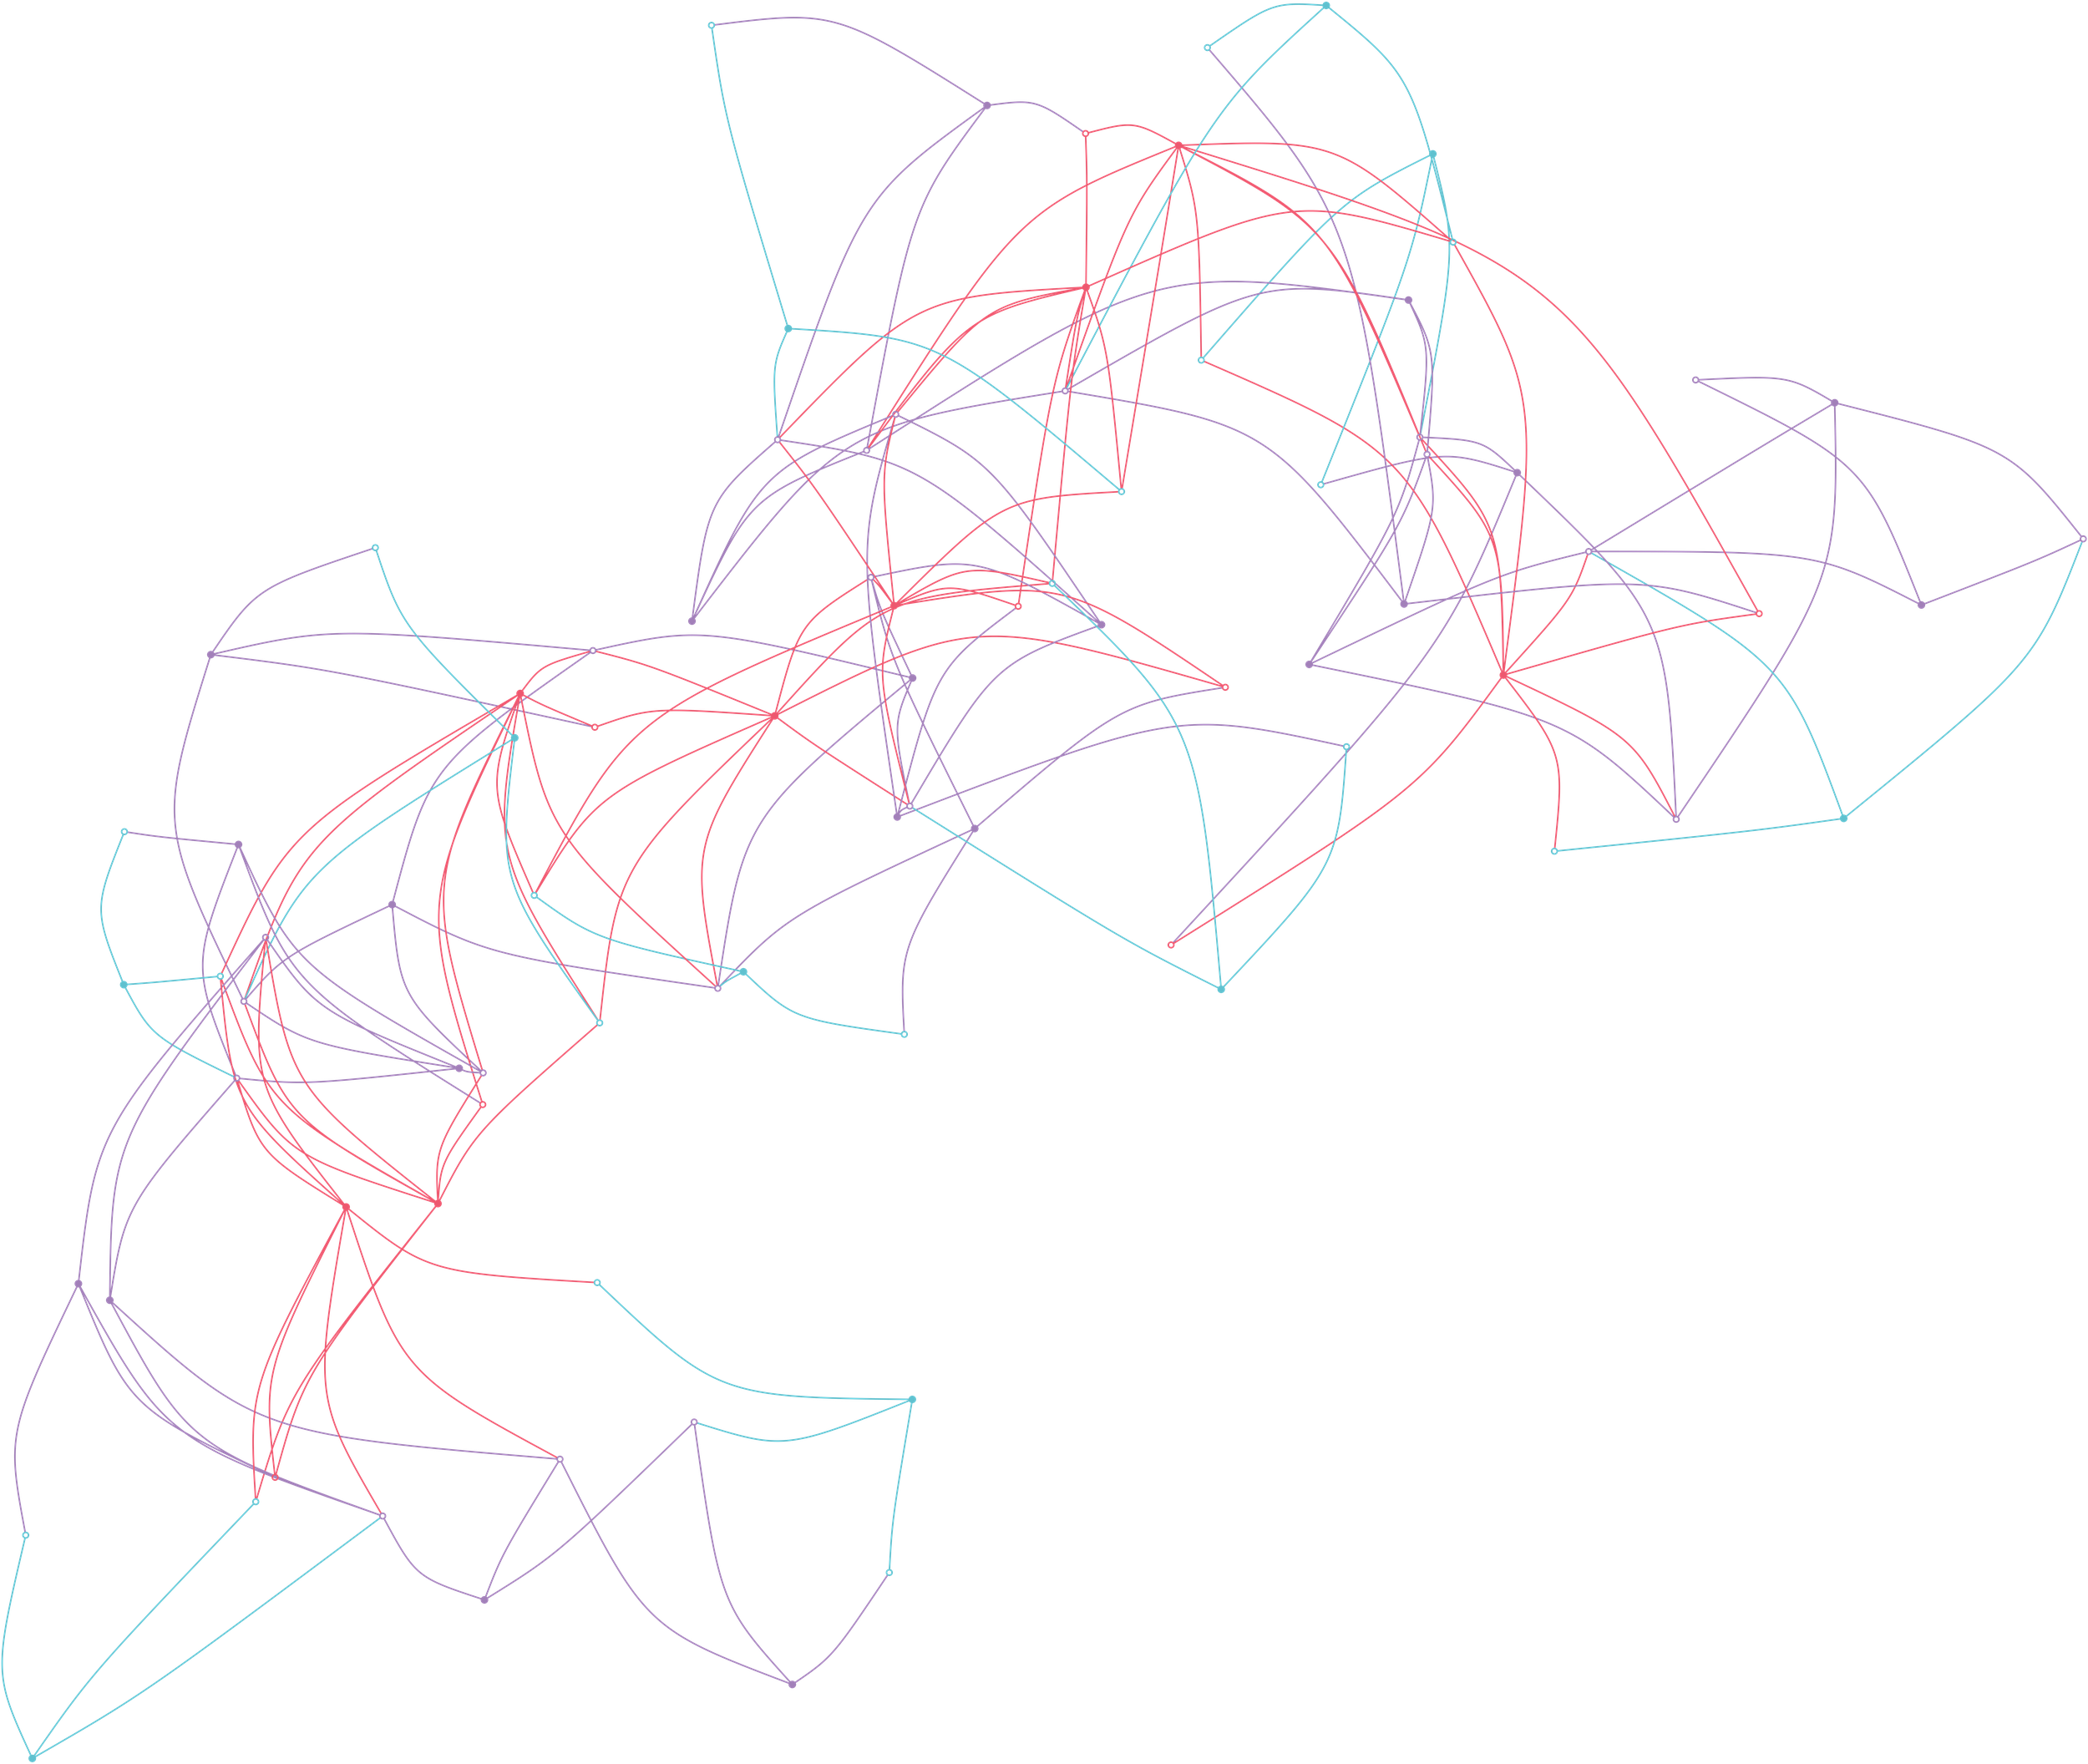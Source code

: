 digraph G {
	graph [Damping=0.2,
		K=0.2,
		bb="-42.028,0,4094,3493",
		bgcolor=transparent,
		color=none,
		dir=none,
		dpi=300,
		layout=fdp,
		maxiter=10000,
		nodesep=0.02,
		outputorder=edgesfirst,
		overlap=compress,
		penwidth=0,
		rankdir=LR,
		ranksep=0.02,
		sep=1,
		splines=curved
	];
	node [label="\N"];
	edge [dir=none,
		headlabel="",
		label="",
		taillabel=""
	];
	"raffinate_distillation.stages[0].overall_material_balance_node"	[color="#a280b9",
		fillcolor="#a280b9",
		gradientangle=0,
		height=0.19444,
		label="",
		margin=0,
		orientation=0.0,
		peripheries=1,
		pin=true,
		pos="3595.1,2697.6",
		shape=circle,
		style=filled,
		width=0.19444];
	"raffinate_distillation.stages[1].outs[0].F"	[color="#a280b9",
		fillcolor=none,
		gradientangle=0,
		height=0.15278,
		label="",
		margin=0,
		orientation=0.0,
		penwidth=3,
		peripheries=1,
		pin=true,
		pos="3280.6,1870.9",
		shape=circle,
		style=filled,
		width=0.15278];
	"raffinate_distillation.stages[0].overall_material_balance_node":c -> "raffinate_distillation.stages[1].outs[0].F":c	[arrowhead=none,
		arrowtail=none,
		color="#a280b9",
		len=0.5,
		name="raffinate_distillation.stages[0].overall_material_balance_node_raffinate_distillation.stages[1].outs[0].F",
		penwidth=3,
		pos="3595.3,2690.5 3602.8,2349.2 3600.7,2344.8 3283.9,1875.8",
		style=solid];
	"raffinate_distillation.stages[0].outs[0].F"	[color="#a280b9",
		fillcolor=none,
		gradientangle=0,
		height=0.15278,
		label="",
		margin=0,
		orientation=0.0,
		penwidth=3,
		peripheries=1,
		pin=true,
		pos="3319.2,2742.9",
		shape=circle,
		style=filled,
		width=0.15278];
	"raffinate_distillation.stages[0].overall_material_balance_node":c -> "raffinate_distillation.stages[0].outs[0].F":c	[arrowhead=none,
		arrowtail=none,
		color="#a280b9",
		len=0.5,
		name="raffinate_distillation.stages[0].overall_material_balance_node_raffinate_distillation.stages[0].outs[0].F",
		penwidth=3,
		pos="3589,2701.2 3504,2751.5 3499.1,2751.8 3324.9,2743.1",
		style=solid];
	"raffinate_distillation.stages[0].outs[1].F"	[color="#a280b9",
		fillcolor=none,
		gradientangle=0,
		height=0.15278,
		label="",
		margin=0,
		orientation=0.0,
		penwidth=3,
		peripheries=1,
		pin=true,
		pos="3106.9,2402.4",
		shape=circle,
		style=filled,
		width=0.15278];
	"raffinate_distillation.stages[0].overall_material_balance_node":c -> "raffinate_distillation.stages[0].outs[1].F":c	[arrowhead=none,
		arrowtail=none,
		color="#a280b9",
		len=0.5,
		name="raffinate_distillation.stages[0].overall_material_balance_node_raffinate_distillation.stages[0].outs[1].F",
		penwidth=3,
		pos="3588.7,2693.8 3448.8,2610.2 3443.2,2606.8 3111.8,2405.4",
		style=solid];
	"raffinate_distillation.stages[0].outs[2].F"	[color="#a280b9",
		fillcolor=none,
		gradientangle=0,
		height=0.15278,
		label="",
		margin=0,
		orientation=0.0,
		penwidth=3,
		peripheries=1,
		pin=true,
		pos="4088.4,2427.5",
		shape=circle,
		style=filled,
		width=0.15278];
	"raffinate_distillation.stages[0].overall_material_balance_node":c -> "raffinate_distillation.stages[0].outs[2].F":c	[arrowhead=none,
		arrowtail=none,
		color="#a280b9",
		len=0.5,
		name="raffinate_distillation.stages[0].overall_material_balance_node_raffinate_distillation.stages[0].outs[2].F",
		penwidth=3,
		pos="3602,2695.9 3941.3,2609.8 3945,2607.9 4084.8,2431.9",
		style=solid];
	"raffinate_distillation.stages[0].separation_material_balance_node"	[color="#a280b9",
		fillcolor="#a280b9",
		gradientangle=0,
		height=0.19444,
		label="",
		margin=0,
		orientation=0.0,
		peripheries=1,
		pin=true,
		pos="3767.2,2296.2",
		shape=circle,
		style=filled,
		width=0.19444];
	"raffinate_distillation.stages[0].separation_material_balance_node":c -> "raffinate_distillation.stages[0].outs[0].F":c	[arrowhead=none,
		arrowtail=none,
		color="#a280b9",
		len=0.5,
		name="raffinate_distillation.stages[0].separation_material_balance_node_raffinate_distillation.stages[0].outs[0].F",
		penwidth=3,
		pos="3764.6,2302.7 3656.2,2576.1 3653,2578.9 3324.5,2740.2",
		style=solid];
	"raffinate_distillation.stages[0].separation_material_balance_node":c -> "raffinate_distillation.stages[0].outs[1].F":c	[arrowhead=none,
		arrowtail=none,
		color="#a280b9",
		len=0.5,
		name="raffinate_distillation.stages[0].separation_material_balance_node_raffinate_distillation.stages[0].outs[1].F",
		penwidth=3,
		pos="3760.9,2299.4 3560.6,2402.1 3555.2,2402.5 3112.5,2402.4",
		style=solid];
	"raffinate_distillation.stages[0].separation_material_balance_node":c -> "raffinate_distillation.stages[0].outs[2].F":c	[arrowhead=none,
		arrowtail=none,
		color="#a280b9",
		len=0.5,
		name="raffinate_distillation.stages[0].separation_material_balance_node_raffinate_distillation.stages[0].outs[2].F",
		penwidth=3,
		pos="3773.8,2298.7 3989.7,2381.8 3994.6,2383.8 4083.2,2425.1",
		style=solid];
	"raffinate_distillation.stages[0].vle_phenomena_node"	[color="#60c1cf",
		fillcolor="#60c1cf",
		gradientangle=0,
		height=0.19444,
		label="",
		margin=0,
		orientation=0.0,
		peripheries=1,
		pin=true,
		pos="3613,1872.7",
		shape=circle,
		style=filled,
		width=0.19444];
	"raffinate_distillation.stages[0].vle_phenomena_node":c -> "raffinate_distillation.stages[0].outs[1].F":c	[arrowhead=none,
		arrowtail=none,
		color="#60c1cf",
		len=0.5,
		name="raffinate_distillation.stages[0].vle_phenomena_node_raffinate_distillation.stages[0].outs[1].F",
		penwidth=3,
		pos="3610.6,1879.4 3500.8,2178.2 3497.5,2181 3111.8,2399.6",
		style=solid];
	"raffinate_distillation.stages[0].vle_phenomena_node":c -> "raffinate_distillation.stages[0].outs[2].F":c	[arrowhead=none,
		arrowtail=none,
		color="#60c1cf",
		len=0.5,
		name="raffinate_distillation.stages[0].vle_phenomena_node_raffinate_distillation.stages[0].outs[2].F",
		penwidth=3,
		pos="3618.6,1877.3 3990.5,2179.8 3993.7,2183.2 4086.3,2422.2",
		style=solid];
	"raffinate_distillation.stages[0].T"	[color="#60c1cf",
		fillcolor=none,
		gradientangle=0,
		height=0.15278,
		label="",
		margin=0,
		orientation=0.0,
		penwidth=3,
		peripheries=1,
		pin=true,
		pos="3038.9,1807.5",
		shape=circle,
		style=filled,
		width=0.15278];
	"raffinate_distillation.stages[0].vle_phenomena_node":c -> "raffinate_distillation.stages[0].T":c	[arrowhead=none,
		arrowtail=none,
		color="#60c1cf",
		len=0.5,
		name="raffinate_distillation.stages[0].vle_phenomena_node_raffinate_distillation.stages[0].T",
		penwidth=3,
		pos="3606.1,1871.8 3441.9,1848.6 3435.8,1848 3044.4,1808",
		style=solid];
	"raffinate_distillation.stages[9].overall_material_balance_node"	[color="#a280b9",
		fillcolor="#a280b9",
		gradientangle=0,
		height=0.19444,
		label="",
		margin=0,
		orientation=0.0,
		peripheries=1,
		pin=true,
		pos="915.43,321.62",
		shape=circle,
		style=filled,
		width=0.19444];
	"raffinate_distillation.stages[9].outs[1].F"	[color="#a280b9",
		fillcolor=none,
		gradientangle=0,
		height=0.15278,
		label="",
		margin=0,
		orientation=0.0,
		penwidth=3,
		peripheries=1,
		pin=true,
		pos="1331.6,674.6",
		shape=circle,
		style=filled,
		width=0.15278];
	"raffinate_distillation.stages[9].overall_material_balance_node":c -> "raffinate_distillation.stages[9].outs[1].F":c	[arrowhead=none,
		arrowtail=none,
		color="#a280b9",
		len=0.5,
		name="raffinate_distillation.stages[9].overall_material_balance_node_raffinate_distillation.stages[9].outs[1].F",
		penwidth=3,
		pos="921.63,325.46 1057.9,409.96 1062.6,414.19 1327.3,670.43",
		style=solid];
	"raffinate_distillation.stages[9].outs[0].F"	[color="#a280b9",
		fillcolor=none,
		gradientangle=0,
		height=0.15278,
		label="",
		margin=0,
		orientation=0.0,
		penwidth=3,
		peripheries=1,
		pin=true,
		pos="1065.3,600.89",
		shape=circle,
		style=filled,
		width=0.15278];
	"raffinate_distillation.stages[9].overall_material_balance_node":c -> "raffinate_distillation.stages[9].outs[0].F":c	[arrowhead=none,
		arrowtail=none,
		color="#a280b9",
		len=0.5,
		name="raffinate_distillation.stages[9].overall_material_balance_node_raffinate_distillation.stages[9].outs[0].F",
		penwidth=3,
		pos="918,328.35 949.91,411.67 952.99,416.99 1062.4,596.08",
		style=solid];
	"raffinate_distillation.stages[8].outs[1].F"	[color="#a280b9",
		fillcolor=none,
		gradientangle=0,
		height=0.15278,
		label="",
		margin=0,
		orientation=0.0,
		penwidth=3,
		peripheries=1,
		pin=true,
		pos="713.42,488.08",
		shape=circle,
		style=filled,
		width=0.15278];
	"raffinate_distillation.stages[9].overall_material_balance_node":c -> "raffinate_distillation.stages[8].outs[1].F":c	[arrowhead=none,
		arrowtail=none,
		color="#a280b9",
		len=0.5,
		name="raffinate_distillation.stages[9].overall_material_balance_node_raffinate_distillation.stages[8].outs[1].F",
		penwidth=3,
		pos="908.74,323.81 780.76,365.75 777.97,368.26 716.03,483.23",
		style=solid];
	"raffinate_distillation.stages[9].separation_material_balance_node"	[color="#a280b9",
		fillcolor="#a280b9",
		gradientangle=0,
		height=0.19444,
		label="",
		margin=0,
		orientation=0.0,
		peripheries=1,
		pin=true,
		pos="1526.4,153.72",
		shape=circle,
		style=filled,
		width=0.19444];
	"raffinate_distillation.stages[9].separation_material_balance_node":c -> "raffinate_distillation.stages[9].outs[1].F":c	[arrowhead=none,
		arrowtail=none,
		color="#a280b9",
		len=0.5,
		name="raffinate_distillation.stages[9].separation_material_balance_node_raffinate_distillation.stages[9].outs[1].F",
		penwidth=3,
		pos="1521.4,159.26 1382.9,312.52 1381.6,317.45 1332.4,669.14",
		style=solid];
	"raffinate_distillation.stages[9].separation_material_balance_node":c -> "raffinate_distillation.stages[9].outs[0].F":c	[arrowhead=none,
		arrowtail=none,
		color="#a280b9",
		len=0.5,
		name="raffinate_distillation.stages[9].separation_material_balance_node_raffinate_distillation.stages[9].outs[0].F",
		penwidth=3,
		pos="1519.6,156.3 1235.6,264.11 1232.8,267.27 1068,595.54",
		style=solid];
	"raffinate_distillation.stages[9].K"	[color="#60c1cf",
		fillcolor=none,
		gradientangle=0,
		height=0.15278,
		label="",
		margin=0,
		orientation=0.0,
		penwidth=3,
		peripheries=1,
		pin=true,
		pos="1718.9,375.89",
		shape=circle,
		style=filled,
		width=0.15278];
	"raffinate_distillation.stages[9].separation_material_balance_node":c -> "raffinate_distillation.stages[9].K":c	[arrowhead=none,
		arrowtail=none,
		color="#a280b9",
		len=0.5,
		name="raffinate_distillation.stages[9].separation_material_balance_node_raffinate_distillation.stages[9].K",
		penwidth=3,
		pos="1532.4,157.77 1605.8,207.9 1609.3,212.46 1715.7,371.15",
		style=solid];
	"raffinate_distillation.stages[9].vle_phenomena_node"	[color="#60c1cf",
		fillcolor="#60c1cf",
		gradientangle=0,
		height=0.19444,
		label="",
		margin=0,
		orientation=0.0,
		peripheries=1,
		pin=true,
		pos="1764.6,719.51",
		shape=circle,
		style=filled,
		width=0.19444];
	"raffinate_distillation.stages[9].vle_phenomena_node":c -> "raffinate_distillation.stages[9].outs[1].F":c	[arrowhead=none,
		arrowtail=none,
		color="#60c1cf",
		len=0.5,
		name="raffinate_distillation.stages[9].vle_phenomena_node_raffinate_distillation.stages[9].outs[1].F",
		penwidth=3,
		pos="1757.9,716.87 1513.2,619.45 1509.2,618.93 1337,672.91",
		style=solid];
	"raffinate_distillation.stages[9].vle_phenomena_node":c -> "raffinate_distillation.stages[9].K":c	[arrowhead=none,
		arrowtail=none,
		color="#60c1cf",
		len=0.5,
		name="raffinate_distillation.stages[9].vle_phenomena_node_raffinate_distillation.stages[9].K",
		penwidth=3,
		pos="1763.4,712.57 1725.3,484.81 1724.6,479.61 1719.2,381.55",
		style=solid];
	"raffinate_distillation.stages[9].T"	[color="#60c1cf",
		fillcolor=none,
		gradientangle=0,
		height=0.15278,
		label="",
		margin=0,
		orientation=0.0,
		penwidth=3,
		peripheries=1,
		pin=true,
		pos="1139.2,951.35",
		shape=circle,
		style=filled,
		width=0.15278];
	"raffinate_distillation.stages[9].vle_phenomena_node":c -> "raffinate_distillation.stages[9].T":c	[arrowhead=none,
		arrowtail=none,
		color="#60c1cf",
		len=0.5,
		name="raffinate_distillation.stages[9].vle_phenomena_node_raffinate_distillation.stages[9].T",
		penwidth=3,
		pos="1757.5,719.59 1381.2,723.74 1377.5,725.13 1143.4,947.4",
		style=solid];
	"raffinate_distillation.stages[5].overall_material_balance_node"	[color="#a280b9",
		fillcolor="#a280b9",
		gradientangle=0,
		height=0.19444,
		label="",
		margin=0,
		orientation=0.0,
		peripheries=1,
		pin=true,
		pos="1765.1,2151.3",
		shape=circle,
		style=filled,
		width=0.19444];
	"raffinate_distillation.stages[5].outs[1].F"	[color="#a280b9",
		fillcolor=none,
		gradientangle=0,
		height=0.15278,
		label="",
		margin=0,
		orientation=0.0,
		penwidth=3,
		peripheries=1,
		pin=true,
		pos="1378.5,1535.4",
		shape=circle,
		style=filled,
		width=0.15278];
	"raffinate_distillation.stages[5].overall_material_balance_node":c -> "raffinate_distillation.stages[5].outs[1].F":c	[arrowhead=none,
		arrowtail=none,
		color="#a280b9",
		len=0.5,
		name="raffinate_distillation.stages[5].overall_material_balance_node_raffinate_distillation.stages[5].outs[1].F",
		penwidth=3,
		pos="1759.2,2146.5 1431.2,1874 1429,1870.5 1379.4,1541.2",
		style=solid];
	"raffinate_distillation.stages[5].outs[0].F"	[color="#a280b9",
		fillcolor=none,
		gradientangle=0,
		height=0.15278,
		label="",
		margin=0,
		orientation=0.0,
		penwidth=3,
		peripheries=1,
		pin=true,
		pos="1682.5,2351.1",
		shape=circle,
		style=filled,
		width=0.15278];
	"raffinate_distillation.stages[5].overall_material_balance_node":c -> "raffinate_distillation.stages[5].outs[0].F":c	[arrowhead=none,
		arrowtail=none,
		color="#a280b9",
		len=0.5,
		name="raffinate_distillation.stages[5].overall_material_balance_node_raffinate_distillation.stages[5].outs[0].F",
		penwidth=3,
		pos="1762,2158 1702.3,2283.9 1700.2,2288.5 1684,2345.8",
		style=solid];
	"raffinate_distillation.stages[4].outs[1].F"	[color="#a280b9",
		fillcolor=none,
		gradientangle=0,
		height=0.15278,
		label="",
		margin=0,
		orientation=0.0,
		penwidth=3,
		peripheries=1,
		pin=true,
		pos="1759.6,1897.1",
		shape=circle,
		style=filled,
		width=0.15278];
	"raffinate_distillation.stages[5].overall_material_balance_node":c -> "raffinate_distillation.stages[4].outs[1].F":c	[arrowhead=none,
		arrowtail=none,
		color="#a280b9",
		len=0.5,
		name="raffinate_distillation.stages[5].overall_material_balance_node_raffinate_distillation.stages[4].outs[1].F",
		penwidth=3,
		pos="1762.3,2144.8 1726.4,2060.7 1726.8,2055.9 1758.5,1902.6",
		style=solid];
	"raffinate_distillation.stages[6].outs[0].F"	[color="#a280b9",
		fillcolor=none,
		gradientangle=0,
		height=0.15278,
		label="",
		margin=0,
		orientation=0.0,
		penwidth=3,
		peripheries=1,
		pin=true,
		pos="1130.7,2205.8",
		shape=circle,
		style=filled,
		width=0.15278];
	"raffinate_distillation.stages[5].overall_material_balance_node":c -> "raffinate_distillation.stages[6].outs[0].F":c	[arrowhead=none,
		arrowtail=none,
		color="#a280b9",
		len=0.5,
		name="raffinate_distillation.stages[5].overall_material_balance_node_raffinate_distillation.stages[6].outs[0].F",
		penwidth=3,
		pos="1758.1,2153.1 1348.2,2252.2 1343.5,2252.8 1136.3,2207",
		style=solid];
	"raffinate_distillation.stages[5].separation_material_balance_node"	[color="#a280b9",
		fillcolor="#a280b9",
		gradientangle=0,
		height=0.19444,
		label="",
		margin=0,
		orientation=0.0,
		peripheries=1,
		pin=true,
		pos="1888.4,1852.5",
		shape=circle,
		style=filled,
		width=0.19444];
	"raffinate_distillation.stages[5].separation_material_balance_node":c -> "raffinate_distillation.stages[5].outs[1].F":c	[arrowhead=none,
		arrowtail=none,
		color="#a280b9",
		len=0.5,
		name="raffinate_distillation.stages[5].separation_material_balance_node_raffinate_distillation.stages[5].outs[1].F",
		penwidth=3,
		pos="1881.8,1849.5 1517.9,1680.5 1513.5,1678 1382.4,1539.5",
		style=solid];
	"raffinate_distillation.stages[5].separation_material_balance_node":c -> "raffinate_distillation.stages[5].outs[0].F":c	[arrowhead=none,
		arrowtail=none,
		color="#a280b9",
		len=0.5,
		name="raffinate_distillation.stages[5].separation_material_balance_node_raffinate_distillation.stages[5].outs[0].F",
		penwidth=3,
		pos="1885.2,1858.9 1723.4,2184.8 1721.2,2189.7 1683.8,2345.5",
		style=solid];
	"raffinate_distillation.stages[5].K"	[color="#60c1cf",
		fillcolor=none,
		gradientangle=0,
		height=0.15278,
		label="",
		margin=0,
		orientation=0.0,
		penwidth=3,
		peripheries=1,
		pin=true,
		pos="1748.7,1444.1",
		shape=circle,
		style=filled,
		width=0.15278];
	"raffinate_distillation.stages[5].separation_material_balance_node":c -> "raffinate_distillation.stages[5].K":c	[arrowhead=none,
		arrowtail=none,
		color="#a280b9",
		len=0.5,
		name="raffinate_distillation.stages[5].separation_material_balance_node_raffinate_distillation.stages[5].K",
		penwidth=3,
		pos="1884.5,1846.3 1740.9,1617 1739.3,1612.8 1748.4,1450",
		style=solid];
	"raffinate_distillation.stages[5].Phi"	[color="#ed586f",
		fillcolor=none,
		gradientangle=0,
		height=0.15278,
		label="",
		margin=0,
		orientation=0.0,
		penwidth=3,
		peripheries=1,
		pin=true,
		pos="2385.8,2132.9",
		shape=circle,
		style=filled,
		width=0.15278];
	"raffinate_distillation.stages[5].separation_material_balance_node":c -> "raffinate_distillation.stages[5].Phi":c	[arrowhead=none,
		arrowtail=none,
		color="#a280b9",
		len=0.5,
		name="raffinate_distillation.stages[5].separation_material_balance_node_raffinate_distillation.stages[5].Phi",
		penwidth=3,
		pos="1893.8,1857.2 2173.8,2097.9 2177.6,2100.2 2380.4,2132.1",
		style=solid];
	"raffinate_distillation.stages[5].energy_balance_node"	[color="#ed586f",
		fillcolor="#ed586f",
		gradientangle=0,
		height=0.19444,
		label="",
		margin=0,
		orientation=0.0,
		peripheries=1,
		pin=true,
		pos="1491.5,2076.2",
		shape=circle,
		style=filled,
		width=0.19444];
	"raffinate_distillation.stages[5].energy_balance_node":c -> "raffinate_distillation.stages[5].outs[1].F":c	[arrowhead=none,
		arrowtail=none,
		color="#ed586f",
		len=0.5,
		name="raffinate_distillation.stages[5].energy_balance_node_raffinate_distillation.stages[5].outs[1].F",
		penwidth=3,
		pos="1487.6,2070.2 1326.1,1818.1 1325.4,1814.3 1377.4,1541",
		style=solid];
	"raffinate_distillation.stages[5].energy_balance_node":c -> "raffinate_distillation.stages[5].outs[0].F":c	[arrowhead=none,
		arrowtail=none,
		color="#ed586f",
		len=0.5,
		name="raffinate_distillation.stages[5].energy_balance_node_raffinate_distillation.stages[5].outs[0].F",
		penwidth=3,
		pos="1493.3,2083.2 1539.5,2259.3 1541.7,2262.4 1677.6,2348",
		style=solid];
	"raffinate_distillation.stages[5].energy_balance_node":c -> "raffinate_distillation.stages[4].outs[1].F":c	[arrowhead=none,
		arrowtail=none,
		color="#ed586f",
		len=0.5,
		name="raffinate_distillation.stages[5].energy_balance_node_raffinate_distillation.stages[4].outs[1].F",
		penwidth=3,
		pos="1497.3,2071.9 1569,2019 1574.2,2015.6 1754.8,1900.2",
		style=solid];
	"raffinate_distillation.stages[5].energy_balance_node":c -> "raffinate_distillation.stages[6].outs[0].F":c	[arrowhead=none,
		arrowtail=none,
		color="#ed586f",
		len=0.5,
		name="raffinate_distillation.stages[5].energy_balance_node_raffinate_distillation.stages[6].outs[0].F",
		penwidth=3,
		pos="1484.6,2079 1247.5,2175.6 1242.6,2177.4 1136.2,2204.4",
		style=solid];
	"raffinate_distillation.stages[5].energy_balance_node":c -> "raffinate_distillation.stages[5].Phi":c	[arrowhead=none,
		arrowtail=none,
		color="#ed586f",
		len=0.5,
		name="raffinate_distillation.stages[5].energy_balance_node_raffinate_distillation.stages[5].Phi",
		penwidth=3,
		pos="1497.8,2079.4 1885.3,2275.4 1889.4,2275.3 2380.4,2134.5",
		style=solid];
	"raffinate_distillation.stages[6].T"	[color="#60c1cf",
		fillcolor=none,
		gradientangle=0,
		height=0.15278,
		label="",
		margin=0,
		orientation=0.0,
		penwidth=3,
		peripheries=1,
		pin=true,
		pos="1144.1,1466.8",
		shape=circle,
		style=filled,
		width=0.15278];
	"raffinate_distillation.stages[5].energy_balance_node":c -> "raffinate_distillation.stages[6].T":c	[arrowhead=none,
		arrowtail=none,
		color="#ed586f",
		len=0.5,
		name="raffinate_distillation.stages[5].energy_balance_node_raffinate_distillation.stages[6].T",
		penwidth=3,
		pos="1486,2071 1179.6,1778.2 1177.4,1774.5 1144.8,1472.7",
		style=solid];
	"raffinate_distillation.stages[6].Phi"	[color="#ed586f",
		fillcolor=none,
		gradientangle=0,
		height=0.15278,
		label="",
		margin=0,
		orientation=0.0,
		penwidth=3,
		peripheries=1,
		pin=true,
		pos="1134.5,2053.6",
		shape=circle,
		style=filled,
		width=0.15278];
	"raffinate_distillation.stages[5].energy_balance_node":c -> "raffinate_distillation.stages[6].Phi":c	[arrowhead=none,
		arrowtail=none,
		color="#ed586f",
		len=0.5,
		name="raffinate_distillation.stages[5].energy_balance_node_raffinate_distillation.stages[6].Phi",
		penwidth=3,
		pos="1484.4,2076.7 1251.3,2093.1 1246.4,2093 1140,2055.5",
		style=solid];
	"raffinate_distillation.stages[5].T"	[color="#60c1cf",
		fillcolor=none,
		gradientangle=0,
		height=0.15278,
		label="",
		margin=0,
		orientation=0.0,
		penwidth=3,
		peripheries=1,
		pin=true,
		pos="1014.2,1719.9",
		shape=circle,
		style=filled,
		width=0.15278];
	"raffinate_distillation.stages[5].energy_balance_node":c -> "raffinate_distillation.stages[5].T":c	[arrowhead=none,
		arrowtail=none,
		color="#ed586f",
		len=0.5,
		name="raffinate_distillation.stages[5].energy_balance_node_raffinate_distillation.stages[5].T",
		penwidth=3,
		pos="1485,2073.4 1138.7,1921.6 1135.1,1919.2 1017.2,1724.8",
		style=solid];
	"raffinate_distillation.stages[4].T"	[color="#60c1cf",
		fillcolor=none,
		gradientangle=0,
		height=0.15278,
		label="",
		margin=0,
		orientation=0.0,
		penwidth=3,
		peripheries=1,
		pin=true,
		pos="2042.3,2339.1",
		shape=circle,
		style=filled,
		width=0.15278];
	"raffinate_distillation.stages[5].energy_balance_node":c -> "raffinate_distillation.stages[4].T":c	[arrowhead=none,
		arrowtail=none,
		color="#ed586f",
		len=0.5,
		name="raffinate_distillation.stages[5].energy_balance_node_raffinate_distillation.stages[4].T",
		penwidth=3,
		pos="1496.4,2081.7 1702.3,2310.6 1706.1,2312.2 2036.4,2338.6",
		style=solid];
	"raffinate_distillation.stages[5].vle_phenomena_node"	[color="#60c1cf",
		fillcolor="#60c1cf",
		gradientangle=0,
		height=0.19444,
		label="",
		margin=0,
		orientation=0.0,
		peripheries=1,
		pin=true,
		pos="1429.4,1568.3",
		shape=circle,
		style=filled,
		width=0.19444];
	"raffinate_distillation.stages[5].vle_phenomena_node":c -> "raffinate_distillation.stages[5].outs[1].F":c	[arrowhead=none,
		arrowtail=none,
		color="#60c1cf",
		len=0.5,
		name="raffinate_distillation.stages[5].vle_phenomena_node_raffinate_distillation.stages[5].outs[1].F",
		penwidth=3,
		pos="1422.8,1564.8 1395.9,1550.2 1392.1,1547.9 1382.6,1539.2",
		style=solid];
	"raffinate_distillation.stages[5].vle_phenomena_node":c -> "raffinate_distillation.stages[5].K":c	[arrowhead=none,
		arrowtail=none,
		color="#60c1cf",
		len=0.5,
		name="raffinate_distillation.stages[5].vle_phenomena_node_raffinate_distillation.stages[5].K",
		penwidth=3,
		pos="1434.5,1563.4 1527.6,1475.1 1532.2,1473.9 1743,1444.9",
		style=solid];
	"raffinate_distillation.stages[5].vle_phenomena_node":c -> "raffinate_distillation.stages[5].T":c	[arrowhead=none,
		arrowtail=none,
		color="#60c1cf",
		len=0.5,
		name="raffinate_distillation.stages[5].vle_phenomena_node_raffinate_distillation.stages[5].T",
		penwidth=3,
		pos="1422.5,1569.8 1137.7,1632.4 1133.2,1633.8 1018.7,1716.6",
		style=solid];
	"raffinate_distillation.stages[1].overall_material_balance_node"	[color="#a280b9",
		fillcolor="#a280b9",
		gradientangle=0,
		height=0.19444,
		label="",
		margin=0,
		orientation=0.0,
		peripheries=1,
		pin=true,
		pos="2552.2,2178.3",
		shape=circle,
		style=filled,
		width=0.19444];
	"raffinate_distillation.stages[1].overall_material_balance_node":c -> "raffinate_distillation.stages[1].outs[0].F":c	[arrowhead=none,
		arrowtail=none,
		color="#a280b9",
		len=0.5,
		name="raffinate_distillation.stages[1].overall_material_balance_node_raffinate_distillation.stages[1].outs[0].F",
		penwidth=3,
		pos="2559.3,2176.8 3063.8,2073.4 3067.9,2071.9 3276.6,1874.8",
		style=solid];
	"raffinate_distillation.stages[1].overall_material_balance_node":c -> "raffinate_distillation.stages[0].outs[1].F":c	[arrowhead=none,
		arrowtail=none,
		color="#a280b9",
		len=0.5,
		name="raffinate_distillation.stages[1].overall_material_balance_node_raffinate_distillation.stages[0].outs[1].F",
		penwidth=3,
		pos="2558.7,2181.4 2924,2356.8 2928.8,2358.8 3101.5,2401.1",
		style=solid];
	"raffinate_distillation.stages[2].outs[0].F"	[color="#a280b9",
		fillcolor=none,
		gradientangle=0,
		height=0.15278,
		label="",
		margin=0,
		orientation=0.0,
		penwidth=3,
		peripheries=1,
		pin=true,
		pos="2786.1,2595.2",
		shape=circle,
		style=filled,
		width=0.15278];
	"raffinate_distillation.stages[1].overall_material_balance_node":c -> "raffinate_distillation.stages[2].outs[0].F":c	[arrowhead=none,
		arrowtail=none,
		color="#a280b9",
		len=0.5,
		name="raffinate_distillation.stages[1].overall_material_balance_node_raffinate_distillation.stages[2].outs[0].F",
		penwidth=3,
		pos="2556.2,2184.3 2733.5,2451.9 2736.1,2456.2 2784.2,2590",
		style=solid];
	"raffinate_distillation.stages[1].outs[1].F"	[color="#a280b9",
		fillcolor=none,
		gradientangle=0,
		height=0.15278,
		label="",
		margin=0,
		orientation=0.0,
		penwidth=3,
		peripheries=1,
		pin=true,
		pos="2771.8,2629.3",
		shape=circle,
		style=filled,
		width=0.15278];
	"raffinate_distillation.stages[1].overall_material_balance_node":c -> "raffinate_distillation.stages[1].outs[1].F":c	[arrowhead=none,
		arrowtail=none,
		color="#a280b9",
		len=0.5,
		name="raffinate_distillation.stages[1].overall_material_balance_node_raffinate_distillation.stages[1].outs[1].F",
		penwidth=3,
		pos="2555.8,2184.3 2728.3,2473.4 2730.8,2478 2770.2,2623.6",
		style=solid];
	"raffinate_distillation.stages[1].separation_material_balance_node"	[color="#a280b9",
		fillcolor="#a280b9",
		gradientangle=0,
		height=0.19444,
		label="",
		margin=0,
		orientation=0.0,
		peripheries=1,
		pin=true,
		pos="2965,2558.9",
		shape=circle,
		style=filled,
		width=0.19444];
	"raffinate_distillation.stages[1].separation_material_balance_node":c -> "raffinate_distillation.stages[1].outs[0].F":c	[arrowhead=none,
		arrowtail=none,
		color="#a280b9",
		len=0.5,
		name="raffinate_distillation.stages[1].separation_material_balance_node_raffinate_distillation.stages[1].outs[0].F",
		penwidth=3,
		pos="2970.1,2554 3260.2,2276.6 3261.7,2273 3280.3,1876.5",
		style=solid];
	"raffinate_distillation.stages[1].separation_material_balance_node":c -> "raffinate_distillation.stages[1].outs[1].F":c	[arrowhead=none,
		arrowtail=none,
		color="#a280b9",
		len=0.5,
		name="raffinate_distillation.stages[1].separation_material_balance_node_raffinate_distillation.stages[1].outs[1].F",
		penwidth=3,
		pos="2959.5,2564.1 2897.9,2622.7 2893.7,2623.8 2777.4,2629.1",
		style=solid];
	"raffinate_distillation.stages[1].K"	[color="#60c1cf",
		fillcolor=none,
		gradientangle=0,
		height=0.15278,
		label="",
		margin=0,
		orientation=0.0,
		penwidth=3,
		peripheries=1,
		pin=true,
		pos="2575.2,2534.9",
		shape=circle,
		style=filled,
		width=0.15278];
	"raffinate_distillation.stages[1].separation_material_balance_node":c -> "raffinate_distillation.stages[1].K":c	[arrowhead=none,
		arrowtail=none,
		color="#a280b9",
		len=0.5,
		name="raffinate_distillation.stages[1].separation_material_balance_node_raffinate_distillation.stages[1].K",
		penwidth=3,
		pos="2958,2561.2 2823.4,2604.5 2818.4,2603.7 2580.5,2536.4",
		style=solid];
	"raffinate_distillation.stages[1].Phi"	[color="#ed586f",
		fillcolor=none,
		gradientangle=0,
		height=0.15278,
		label="",
		margin=0,
		orientation=0.0,
		penwidth=3,
		peripheries=1,
		pin=true,
		pos="2278.1,1621.5",
		shape=circle,
		style=filled,
		width=0.15278];
	"raffinate_distillation.stages[1].separation_material_balance_node":c -> "raffinate_distillation.stages[1].Phi":c	[arrowhead=none,
		arrowtail=none,
		color="#a280b9",
		len=0.5,
		name="raffinate_distillation.stages[1].separation_material_balance_node_raffinate_distillation.stages[1].Phi",
		penwidth=3,
		pos="2962.2,2552.3 2821.3,2210.3 2817.6,2205.8 2282.1,1625.8",
		style=solid];
	"raffinate_distillation.stages[1].energy_balance_node"	[color="#ed586f",
		fillcolor="#ed586f",
		gradientangle=0,
		height=0.19444,
		label="",
		margin=0,
		orientation=0.0,
		peripheries=1,
		pin=true,
		pos="2937.6,2157.2",
		shape=circle,
		style=filled,
		width=0.19444];
	"raffinate_distillation.stages[1].energy_balance_node":c -> "raffinate_distillation.stages[1].outs[0].F":c	[arrowhead=none,
		arrowtail=none,
		color="#ed586f",
		len=0.5,
		name="raffinate_distillation.stages[1].energy_balance_node_raffinate_distillation.stages[1].outs[0].F",
		penwidth=3,
		pos="2944,2154.2 3193,2037.2 3196.4,2034.6 3277.9,1876.2",
		style=solid];
	"raffinate_distillation.stages[1].energy_balance_node":c -> "raffinate_distillation.stages[0].outs[1].F":c	[arrowhead=none,
		arrowtail=none,
		color="#ed586f",
		len=0.5,
		name="raffinate_distillation.stages[1].energy_balance_node_raffinate_distillation.stages[0].outs[1].F",
		penwidth=3,
		pos="2942.4,2162.5 3072,2305.6 3074.9,2309.4 3105.1,2397",
		style=solid];
	"raffinate_distillation.stages[1].energy_balance_node":c -> "raffinate_distillation.stages[0].T":c	[arrowhead=none,
		arrowtail=none,
		color="#ed586f",
		len=0.5,
		name="raffinate_distillation.stages[1].energy_balance_node_raffinate_distillation.stages[0].T",
		penwidth=3,
		pos="2942.2,2151.3 3057.7,2001.5 3058.6,1997.7 3039.5,1813",
		style=solid];
	"raffinate_distillation.stages[1].energy_balance_node":c -> "raffinate_distillation.stages[2].outs[0].F":c	[arrowhead=none,
		arrowtail=none,
		color="#ed586f",
		len=0.5,
		name="raffinate_distillation.stages[1].energy_balance_node_raffinate_distillation.stages[2].outs[0].F",
		penwidth=3,
		pos="2937.5,2164.4 2935.2,2430.5 2933.9,2434.3 2789.9,2591",
		style=solid];
	"raffinate_distillation.stages[1].energy_balance_node":c -> "raffinate_distillation.stages[1].outs[1].F":c	[arrowhead=none,
		arrowtail=none,
		color="#ed586f",
		len=0.5,
		name="raffinate_distillation.stages[1].energy_balance_node_raffinate_distillation.stages[1].outs[1].F",
		penwidth=3,
		pos="2937.5,2164.6 2932.8,2453.3 2931.5,2457.2 2775.9,2624.8",
		style=solid];
	"raffinate_distillation.stages[1].energy_balance_node":c -> "raffinate_distillation.stages[1].Phi":c	[arrowhead=none,
		arrowtail=none,
		color="#ed586f",
		len=0.5,
		name="raffinate_distillation.stages[1].energy_balance_node_raffinate_distillation.stages[1].Phi",
		penwidth=3,
		pos="2933.3,2151.3 2773,1932 2768.2,1928.6 2283.1,1624.7",
		style=solid];
	"raffinate_distillation.stages[1].T"	[color="#60c1cf",
		fillcolor=none,
		gradientangle=0,
		height=0.15278,
		label="",
		margin=0,
		orientation=0.0,
		penwidth=3,
		peripheries=1,
		pin=true,
		pos="2338,2782.2",
		shape=circle,
		style=filled,
		width=0.15278];
	"raffinate_distillation.stages[1].energy_balance_node":c -> "raffinate_distillation.stages[1].T":c	[arrowhead=none,
		arrowtail=none,
		color="#ed586f",
		len=0.5,
		name="raffinate_distillation.stages[1].energy_balance_node_raffinate_distillation.stages[1].T",
		penwidth=3,
		pos="2934.8,2163.7 2748.1,2602 2745.4,2604.7 2343,2780",
		style=solid];
	"raffinate_distillation.stages[2].T"	[color="#60c1cf",
		fillcolor=none,
		gradientangle=0,
		height=0.15278,
		label="",
		margin=0,
		orientation=0.0,
		penwidth=3,
		peripheries=1,
		pin=true,
		pos="2837.8,3016.4",
		shape=circle,
		style=filled,
		width=0.15278];
	"raffinate_distillation.stages[1].energy_balance_node":c -> "raffinate_distillation.stages[2].T":c	[arrowhead=none,
		arrowtail=none,
		color="#ed586f",
		len=0.5,
		name="raffinate_distillation.stages[1].energy_balance_node_raffinate_distillation.stages[2].T",
		penwidth=3,
		pos="2938.5,2164.5 3009.7,2706.2 3009.3,2710.4 2840.6,3011.5",
		style=solid];
	"raffinate_distillation.stages[2].Phi"	[color="#ed586f",
		fillcolor=none,
		gradientangle=0,
		height=0.15278,
		label="",
		margin=0,
		orientation=0.0,
		penwidth=3,
		peripheries=1,
		pin=true,
		pos="3445.2,2279.1",
		shape=circle,
		style=filled,
		width=0.15278];
	"raffinate_distillation.stages[1].energy_balance_node":c -> "raffinate_distillation.stages[2].Phi":c	[arrowhead=none,
		arrowtail=none,
		color="#ed586f",
		len=0.5,
		name="raffinate_distillation.stages[1].energy_balance_node_raffinate_distillation.stages[2].Phi",
		penwidth=3,
		pos="2944.5,2159.2 3283.5,2256.7 3288.9,2258 3439.3,2278.3",
		style=solid];
	"raffinate_distillation.stages[1].vle_phenomena_node"	[color="#60c1cf",
		fillcolor="#60c1cf",
		gradientangle=0,
		height=0.19444,
		label="",
		margin=0,
		orientation=0.0,
		peripheries=1,
		pin=true,
		pos="2797.6,3191.6",
		shape=circle,
		style=filled,
		width=0.19444];
	"raffinate_distillation.stages[1].vle_phenomena_node":c -> "raffinate_distillation.stages[1].outs[1].F":c	[arrowhead=none,
		arrowtail=none,
		color="#60c1cf",
		len=0.5,
		name="raffinate_distillation.stages[1].vle_phenomena_node_raffinate_distillation.stages[1].outs[1].F",
		penwidth=3,
		pos="2799.4,3184.6 2844.7,3006.3 2844,3000.8 2772.8,2634.7",
		style=solid];
	"raffinate_distillation.stages[1].vle_phenomena_node":c -> "raffinate_distillation.stages[1].K":c	[arrowhead=none,
		arrowtail=none,
		color="#60c1cf",
		len=0.5,
		name="raffinate_distillation.stages[1].vle_phenomena_node_raffinate_distillation.stages[1].K",
		penwidth=3,
		pos="2796.2,3184.6 2755.4,2984.3 2753.3,2978.6 2577.3,2540.1",
		style=solid];
	"raffinate_distillation.stages[1].vle_phenomena_node":c -> "raffinate_distillation.stages[1].T":c	[arrowhead=none,
		arrowtail=none,
		color="#60c1cf",
		len=0.5,
		name="raffinate_distillation.stages[1].vle_phenomena_node_raffinate_distillation.stages[1].T",
		penwidth=3,
		pos="2791.2,3188.4 2616.2,3100.8 2612.2,3096.7 2342,2786.8",
		style=solid];
	"raffinate_distillation.stages[6].overall_material_balance_node"	[color="#a280b9",
		fillcolor="#a280b9",
		gradientangle=0,
		height=0.19444,
		label="",
		margin=0,
		orientation=0.0,
		peripheries=1,
		pin=true,
		pos="732.25,1701.6",
		shape=circle,
		style=filled,
		width=0.19444];
	"raffinate_distillation.stages[6].overall_material_balance_node":c -> "raffinate_distillation.stages[5].outs[1].F":c	[arrowhead=none,
		arrowtail=none,
		color="#a280b9",
		len=0.5,
		name="raffinate_distillation.stages[6].overall_material_balance_node_raffinate_distillation.stages[5].outs[1].F",
		penwidth=3,
		pos="738.6,1698.2 922.31,1601.8 928.08,1600.6 1372.9,1536.2",
		style=solid];
	"raffinate_distillation.stages[6].overall_material_balance_node":c -> "raffinate_distillation.stages[6].outs[0].F":c	[arrowhead=none,
		arrowtail=none,
		color="#a280b9",
		len=0.5,
		name="raffinate_distillation.stages[6].overall_material_balance_node_raffinate_distillation.stages[6].outs[0].F",
		penwidth=3,
		pos="734.05,1708.4 804.78,1975.8 807.78,1979 1126,2202.5",
		style=solid];
	"raffinate_distillation.stages[7].outs[0].F"	[color="#a280b9",
		fillcolor=none,
		gradientangle=0,
		height=0.15278,
		label="",
		margin=0,
		orientation=0.0,
		penwidth=3,
		peripheries=1,
		pin=true,
		pos="912.8,1367.6",
		shape=circle,
		style=filled,
		width=0.15278];
	"raffinate_distillation.stages[6].overall_material_balance_node":c -> "raffinate_distillation.stages[7].outs[0].F":c	[arrowhead=none,
		arrowtail=none,
		color="#a280b9",
		len=0.5,
		name="raffinate_distillation.stages[6].overall_material_balance_node_raffinate_distillation.stages[7].outs[0].F",
		penwidth=3,
		pos="732.85,1694.5 747.6,1523.1 749.84,1519.6 908.54,1371.5",
		style=solid];
	"raffinate_distillation.stages[6].outs[1].F"	[color="#a280b9",
		fillcolor=none,
		gradientangle=0,
		height=0.15278,
		label="",
		margin=0,
		orientation=0.0,
		penwidth=3,
		peripheries=1,
		pin=true,
		pos="437.96,1509.5",
		shape=circle,
		style=filled,
		width=0.15278];
	"raffinate_distillation.stages[6].overall_material_balance_node":c -> "raffinate_distillation.stages[6].outs[1].F":c	[arrowhead=none,
		arrowtail=none,
		color="#a280b9",
		len=0.5,
		name="raffinate_distillation.stages[6].overall_material_balance_node_raffinate_distillation.stages[6].outs[1].F",
		penwidth=3,
		pos="725.64,1698.4 518.84,1600.5 514.45,1597.9 441.92,1514.1",
		style=solid];
	"raffinate_distillation.stages[6].separation_material_balance_node"	[color="#a280b9",
		fillcolor="#a280b9",
		gradientangle=0,
		height=0.19444,
		label="",
		margin=0,
		orientation=0.0,
		peripheries=1,
		pin=true,
		pos="372.44,2197.7",
		shape=circle,
		style=filled,
		width=0.19444];
	"raffinate_distillation.stages[6].separation_material_balance_node":c -> "raffinate_distillation.stages[6].outs[0].F":c	[arrowhead=none,
		arrowtail=none,
		color="#a280b9",
		len=0.5,
		name="raffinate_distillation.stages[6].separation_material_balance_node_raffinate_distillation.stages[6].outs[0].F",
		penwidth=3,
		pos="379.29,2199.3 607.7,2251.8 613.55,2251.6 1125,2206.3",
		style=solid];
	"raffinate_distillation.stages[6].separation_material_balance_node":c -> "raffinate_distillation.stages[6].Phi":c	[arrowhead=none,
		arrowtail=none,
		color="#a280b9",
		len=0.5,
		name="raffinate_distillation.stages[6].separation_material_balance_node_raffinate_distillation.stages[6].Phi",
		penwidth=3,
		pos="379.51,2196.8 603.85,2169.4 610.01,2168.1 1128.8,2054.9",
		style=solid];
	"raffinate_distillation.stages[6].separation_material_balance_node":c -> "raffinate_distillation.stages[6].outs[1].F":c	[arrowhead=none,
		arrowtail=none,
		color="#a280b9",
		len=0.5,
		name="raffinate_distillation.stages[6].separation_material_balance_node_raffinate_distillation.stages[6].outs[1].F",
		penwidth=3,
		pos="370.29,2190.9 267.75,1864.2 268.39,1860.2 435.49,1514.6",
		style=solid];
	"raffinate_distillation.stages[6].K"	[color="#60c1cf",
		fillcolor=none,
		gradientangle=0,
		height=0.15278,
		label="",
		margin=0,
		orientation=0.0,
		penwidth=3,
		peripheries=1,
		pin=true,
		pos="698.91,2410",
		shape=circle,
		style=filled,
		width=0.15278];
	"raffinate_distillation.stages[6].separation_material_balance_node":c -> "raffinate_distillation.stages[6].K":c	[arrowhead=none,
		arrowtail=none,
		color="#a280b9",
		len=0.5,
		name="raffinate_distillation.stages[6].separation_material_balance_node_raffinate_distillation.stages[6].K",
		penwidth=3,
		pos="376.6,2203.8 461.99,2329.8 466.23,2332 693.5,2408.2",
		style=solid];
	"raffinate_distillation.stages[6].energy_balance_node"	[color="#ed586f",
		fillcolor="#ed586f",
		gradientangle=0,
		height=0.19444,
		label="",
		margin=0,
		orientation=0.0,
		peripheries=1,
		pin=true,
		pos="986.31,2120.6",
		shape=circle,
		style=filled,
		width=0.19444];
	"raffinate_distillation.stages[6].energy_balance_node":c -> "raffinate_distillation.stages[5].outs[1].F":c	[arrowhead=none,
		arrowtail=none,
		color="#ed586f",
		len=0.5,
		name="raffinate_distillation.stages[6].energy_balance_node_raffinate_distillation.stages[5].outs[1].F",
		penwidth=3,
		pos="987.69,2113.7 1041.9,1842.4 1044.9,1838.7 1374.1,1539.3",
		style=solid];
	"raffinate_distillation.stages[6].energy_balance_node":c -> "raffinate_distillation.stages[6].outs[0].F":c	[arrowhead=none,
		arrowtail=none,
		color="#ed586f",
		len=0.5,
		name="raffinate_distillation.stages[6].energy_balance_node_raffinate_distillation.stages[6].outs[0].F",
		penwidth=3,
		pos="990.52,2126.3 1027,2175.3 1031.1,2177.2 1125.3,2204.2",
		style=solid];
	"raffinate_distillation.stages[6].energy_balance_node":c -> "raffinate_distillation.stages[6].T":c	[arrowhead=none,
		arrowtail=none,
		color="#ed586f",
		len=0.5,
		name="raffinate_distillation.stages[6].energy_balance_node_raffinate_distillation.stages[6].T",
		penwidth=3,
		pos="985.1,2113.6 931.14,1801.7 932.42,1797.8 1141,1471.7",
		style=solid];
	"raffinate_distillation.stages[6].energy_balance_node":c -> "raffinate_distillation.stages[6].Phi":c	[arrowhead=none,
		arrowtail=none,
		color="#ed586f",
		len=0.5,
		name="raffinate_distillation.stages[6].energy_balance_node_raffinate_distillation.stages[6].Phi",
		penwidth=3,
		pos="992.6,2117.3 1029.3,2097.9 1034.8,2095.6 1129.3,2055.8",
		style=solid];
	"raffinate_distillation.stages[6].energy_balance_node":c -> "raffinate_distillation.stages[5].T":c	[arrowhead=none,
		arrowtail=none,
		color="#ed586f",
		len=0.5,
		name="raffinate_distillation.stages[6].energy_balance_node_raffinate_distillation.stages[5].T",
		penwidth=3,
		pos="983.95,2113.8 921.53,1934.8 922.12,1930.8 1011.9,1725.1",
		style=solid];
	"raffinate_distillation.stages[6].energy_balance_node":c -> "raffinate_distillation.stages[7].outs[0].F":c	[arrowhead=none,
		arrowtail=none,
		color="#ed586f",
		len=0.5,
		name="raffinate_distillation.stages[6].energy_balance_node_raffinate_distillation.stages[7].outs[0].F",
		penwidth=3,
		pos="983.16,2114.3 799.14,1745.5 798.88,1741.7 911.14,1373",
		style=solid];
	"raffinate_distillation.stages[6].energy_balance_node":c -> "raffinate_distillation.stages[6].outs[1].F":c	[arrowhead=none,
		arrowtail=none,
		color="#ed586f",
		len=0.5,
		name="raffinate_distillation.stages[6].energy_balance_node_raffinate_distillation.stages[6].outs[1].F",
		penwidth=3,
		pos="980.24,2116.5 550.68,1825.2 547.66,1822.1 439.88,1515",
		style=solid];
	"raffinate_distillation.stages[7].T"	[color="#60c1cf",
		fillcolor=none,
		gradientangle=0,
		height=0.15278,
		label="",
		margin=0,
		orientation=0.0,
		penwidth=3,
		peripheries=1,
		pin=true,
		pos="391.22,1559.4",
		shape=circle,
		style=filled,
		width=0.15278];
	"raffinate_distillation.stages[6].energy_balance_node":c -> "raffinate_distillation.stages[7].T":c	[arrowhead=none,
		arrowtail=none,
		color="#ed586f",
		len=0.5,
		name="raffinate_distillation.stages[6].energy_balance_node_raffinate_distillation.stages[7].T",
		penwidth=3,
		pos="980.26,2117.1 528.22,1852.8 524.99,1850 393.56,1564.5",
		style=solid];
	"raffinate_distillation.stages[7].Phi"	[color="#ed586f",
		fillcolor=none,
		gradientangle=0,
		height=0.15278,
		label="",
		margin=0,
		orientation=0.0,
		penwidth=3,
		peripheries=1,
		pin=true,
		pos="912.08,1304.7",
		shape=circle,
		style=filled,
		width=0.15278];
	"raffinate_distillation.stages[6].energy_balance_node":c -> "raffinate_distillation.stages[7].Phi":c	[arrowhead=none,
		arrowtail=none,
		color="#ed586f",
		len=0.5,
		name="raffinate_distillation.stages[6].energy_balance_node_raffinate_distillation.stages[7].Phi",
		penwidth=3,
		pos="983.24,2114.3 786.29,1709.4 786.07,1705.5 910.43,1310",
		style=solid];
	"raffinate_distillation.stages[6].vle_phenomena_node"	[color="#60c1cf",
		fillcolor="#60c1cf",
		gradientangle=0,
		height=0.19444,
		label="",
		margin=0,
		orientation=0.0,
		peripheries=1,
		pin=true,
		pos="975.51,2032.6",
		shape=circle,
		style=filled,
		width=0.19444];
	"raffinate_distillation.stages[6].vle_phenomena_node":c -> "raffinate_distillation.stages[6].T":c	[arrowhead=none,
		arrowtail=none,
		color="#60c1cf",
		len=0.5,
		name="raffinate_distillation.stages[6].vle_phenomena_node_raffinate_distillation.stages[6].T",
		penwidth=3,
		pos="974.67,2025.6 941.94,1751.5 943.42,1747.8 1140.9,1471.3",
		style=solid];
	"raffinate_distillation.stages[6].vle_phenomena_node":c -> "raffinate_distillation.stages[6].outs[1].F":c	[arrowhead=none,
		arrowtail=none,
		color="#60c1cf",
		len=0.5,
		name="raffinate_distillation.stages[6].vle_phenomena_node_raffinate_distillation.stages[6].outs[1].F",
		penwidth=3,
		pos="969.4,2028.8 559.57,1775.5 556.2,1772.5 440.37,1514.9",
		style=solid];
	"raffinate_distillation.stages[6].vle_phenomena_node":c -> "raffinate_distillation.stages[6].K":c	[arrowhead=none,
		arrowtail=none,
		color="#60c1cf",
		len=0.5,
		name="raffinate_distillation.stages[6].vle_phenomena_node_raffinate_distillation.stages[6].K",
		penwidth=3,
		pos="970.27,2037.8 752.67,2252.9 749.74,2256.6 700.68,2404.7",
		style=solid];
	"raffinate_distillation.stages[2].overall_material_balance_node"	[color="#a280b9",
		fillcolor="#a280b9",
		gradientangle=0,
		height=0.19444,
		label="",
		margin=0,
		orientation=0.0,
		peripheries=1,
		pin=true,
		pos="2749.3,2901.5",
		shape=circle,
		style=filled,
		width=0.19444];
	"raffinate_distillation.stages[2].overall_material_balance_node":c -> "raffinate_distillation.stages[2].outs[0].F":c	[arrowhead=none,
		arrowtail=none,
		color="#a280b9",
		len=0.5,
		name="raffinate_distillation.stages[2].overall_material_balance_node_raffinate_distillation.stages[2].outs[0].F",
		penwidth=3,
		pos="2752.6,2895.3 2803.2,2799.2 2803.3,2794.3 2786.5,2600.7",
		style=solid];
	"raffinate_distillation.stages[2].overall_material_balance_node":c -> "raffinate_distillation.stages[1].outs[1].F":c	[arrowhead=none,
		arrowtail=none,
		color="#a280b9",
		len=0.5,
		name="raffinate_distillation.stages[2].overall_material_balance_node_raffinate_distillation.stages[1].outs[1].F",
		penwidth=3,
		pos="2752.3,2895 2791.4,2811 2791.4,2805.8 2772.4,2635",
		style=solid];
	"raffinate_distillation.stages[3].outs[0].F"	[color="#a280b9",
		fillcolor=none,
		gradientangle=0,
		height=0.15278,
		label="",
		margin=0,
		orientation=0.0,
		penwidth=3,
		peripheries=1,
		pin=true,
		pos="1673.9,2603.1",
		shape=circle,
		style=filled,
		width=0.15278];
	"raffinate_distillation.stages[2].overall_material_balance_node":c -> "raffinate_distillation.stages[3].outs[0].F":c	[arrowhead=none,
		arrowtail=none,
		color="#a280b9",
		len=0.5,
		name="raffinate_distillation.stages[2].overall_material_balance_node_raffinate_distillation.stages[3].outs[0].F",
		penwidth=3,
		pos="2742.3,2902.5 2249.1,2972.4 2245,2970.9 1678.9,2606.3",
		style=solid];
	"raffinate_distillation.stages[2].outs[1].F"	[color="#a280b9",
		fillcolor=none,
		gradientangle=0,
		height=0.15278,
		label="",
		margin=0,
		orientation=0.0,
		penwidth=3,
		peripheries=1,
		pin=true,
		pos="2067.9,2721.2",
		shape=circle,
		style=filled,
		width=0.15278];
	"raffinate_distillation.stages[2].overall_material_balance_node":c -> "raffinate_distillation.stages[2].outs[1].F":c	[arrowhead=none,
		arrowtail=none,
		color="#a280b9",
		len=0.5,
		name="raffinate_distillation.stages[2].overall_material_balance_node_raffinate_distillation.stages[2].outs[1].F",
		penwidth=3,
		pos="2742,2902.6 2455.2,2944.6 2450.7,2943 2072.9,2724.1",
		style=solid];
	"raffinate_distillation.stages[2].separation_material_balance_node"	[color="#a280b9",
		fillcolor="#a280b9",
		gradientangle=0,
		height=0.19444,
		label="",
		margin=0,
		orientation=0.0,
		peripheries=1,
		pin=true,
		pos="2740.5,2298.2",
		shape=circle,
		style=filled,
		width=0.19444];
	"raffinate_distillation.stages[2].separation_material_balance_node":c -> "raffinate_distillation.stages[2].outs[0].F":c	[arrowhead=none,
		arrowtail=none,
		color="#a280b9",
		len=0.5,
		name="raffinate_distillation.stages[2].separation_material_balance_node_raffinate_distillation.stages[2].outs[0].F",
		penwidth=3,
		pos="2742.8,2304.8 2805.1,2485.5 2806,2489.8 2787.1,2589.7",
		style=solid];
	"raffinate_distillation.stages[2].separation_material_balance_node":c -> "raffinate_distillation.stages[2].Phi":c	[arrowhead=none,
		arrowtail=none,
		color="#a280b9",
		len=0.5,
		name="raffinate_distillation.stages[2].separation_material_balance_node_raffinate_distillation.stages[2].Phi",
		penwidth=3,
		pos="2747.4,2299 3214.3,2353.1 3219.1,2353.1 3439.9,2280.8",
		style=solid];
	"raffinate_distillation.stages[2].separation_material_balance_node":c -> "raffinate_distillation.stages[2].outs[1].F":c	[arrowhead=none,
		arrowtail=none,
		color="#a280b9",
		len=0.5,
		name="raffinate_distillation.stages[2].separation_material_balance_node_raffinate_distillation.stages[2].outs[1].F",
		penwidth=3,
		pos="2736.2,2303.9 2472.8,2652 2469.4,2653.9 2073.5,2720.2",
		style=solid];
	"raffinate_distillation.stages[2].K"	[color="#60c1cf",
		fillcolor=none,
		gradientangle=0,
		height=0.15278,
		label="",
		margin=0,
		orientation=0.0,
		penwidth=3,
		peripheries=1,
		pin=true,
		pos="2350.2,3402.5",
		shape=circle,
		style=filled,
		width=0.15278];
	"raffinate_distillation.stages[2].separation_material_balance_node":c -> "raffinate_distillation.stages[2].K":c	[arrowhead=none,
		arrowtail=none,
		color="#a280b9",
		len=0.5,
		name="raffinate_distillation.stages[2].separation_material_balance_node_raffinate_distillation.stages[2].K",
		penwidth=3,
		pos="2739.6,2305.1 2642.2,3060.5 2640.8,3064.8 2354,3398",
		style=solid];
	"raffinate_distillation.stages[2].energy_balance_node"	[color="#ed586f",
		fillcolor="#ed586f",
		gradientangle=0,
		height=0.19444,
		label="",
		margin=0,
		orientation=0.0,
		peripheries=1,
		pin=true,
		pos="2293.1,3208.5",
		shape=circle,
		style=filled,
		width=0.19444];
	"raffinate_distillation.stages[2].energy_balance_node":c -> "raffinate_distillation.stages[2].outs[0].F":c	[arrowhead=none,
		arrowtail=none,
		color="#ed586f",
		len=0.5,
		name="raffinate_distillation.stages[2].energy_balance_node_raffinate_distillation.stages[2].outs[0].F",
		penwidth=3,
		pos="2299.4,3205.2 2600.1,3047.2 2602.5,3043.5 2783.9,2600.4",
		style=solid];
	"raffinate_distillation.stages[2].energy_balance_node":c -> "raffinate_distillation.stages[1].outs[1].F":c	[arrowhead=none,
		arrowtail=none,
		color="#ed586f",
		len=0.5,
		name="raffinate_distillation.stages[2].energy_balance_node_raffinate_distillation.stages[1].outs[1].F",
		penwidth=3,
		pos="2299.6,3205.2 2588.7,3058.3 2591.2,3054.6 2769.5,2634.6",
		style=solid];
	"raffinate_distillation.stages[2].energy_balance_node":c -> "raffinate_distillation.stages[1].T":c	[arrowhead=none,
		arrowtail=none,
		color="#ed586f",
		len=0.5,
		name="raffinate_distillation.stages[2].energy_balance_node_raffinate_distillation.stages[1].T",
		penwidth=3,
		pos="2295.2,3201.8 2333.3,3079.9 2333.6,3074 2337.9,2787.7",
		style=solid];
	"raffinate_distillation.stages[2].energy_balance_node":c -> "raffinate_distillation.stages[2].T":c	[arrowhead=none,
		arrowtail=none,
		color="#ed586f",
		len=0.5,
		name="raffinate_distillation.stages[2].energy_balance_node_raffinate_distillation.stages[2].T",
		penwidth=3,
		pos="2300.4,3208.8 2604.5,3220.4 2608.2,3218.9 2833.5,3020.3",
		style=solid];
	"raffinate_distillation.stages[2].energy_balance_node":c -> "raffinate_distillation.stages[2].Phi":c	[arrowhead=none,
		arrowtail=none,
		color="#ed586f",
		len=0.5,
		name="raffinate_distillation.stages[2].energy_balance_node_raffinate_distillation.stages[2].Phi",
		penwidth=3,
		pos="2299.8,3206.4 3055.6,2972.8 3058.6,2970.2 3442.3,2284.1",
		style=solid];
	"raffinate_distillation.stages[2].energy_balance_node":c -> "raffinate_distillation.stages[3].outs[0].F":c	[arrowhead=none,
		arrowtail=none,
		color="#ed586f",
		len=0.5,
		name="raffinate_distillation.stages[2].energy_balance_node_raffinate_distillation.stages[3].outs[0].F",
		penwidth=3,
		pos="2286.6,3205.9 1975.1,3079.1 1972,3075.5 1677,2607.9",
		style=solid];
	"raffinate_distillation.stages[2].energy_balance_node":c -> "raffinate_distillation.stages[2].outs[1].F":c	[arrowhead=none,
		arrowtail=none,
		color="#ed586f",
		len=0.5,
		name="raffinate_distillation.stages[2].energy_balance_node_raffinate_distillation.stages[2].outs[1].F",
		penwidth=3,
		pos="2288.7,3202.6 2192.7,3072.2 2190.4,3066.5 2069.8,2726.4",
		style=solid];
	"raffinate_distillation.stages[3].T"	[color="#60c1cf",
		fillcolor=none,
		gradientangle=0,
		height=0.15278,
		label="",
		margin=0,
		orientation=0.0,
		penwidth=3,
		peripheries=1,
		pin=true,
		pos="2179.8,2521.3",
		shape=circle,
		style=filled,
		width=0.15278];
	"raffinate_distillation.stages[2].energy_balance_node":c -> "raffinate_distillation.stages[3].T":c	[arrowhead=none,
		arrowtail=none,
		color="#ed586f",
		len=0.5,
		name="raffinate_distillation.stages[2].energy_balance_node_raffinate_distillation.stages[3].T",
		penwidth=3,
		pos="2291.9,3201.3 2259.8,3002.9 2258.8,2996.6 2180.7,2526.8",
		style=solid];
	"raffinate_distillation.stages[3].Phi"	[color="#ed586f",
		fillcolor=none,
		gradientangle=0,
		height=0.15278,
		label="",
		margin=0,
		orientation=0.0,
		penwidth=3,
		peripheries=1,
		pin=true,
		pos="2108.4,3232",
		shape=circle,
		style=filled,
		width=0.15278];
	"raffinate_distillation.stages[2].energy_balance_node":c -> "raffinate_distillation.stages[3].Phi":c	[arrowhead=none,
		arrowtail=none,
		color="#ed586f",
		len=0.5,
		name="raffinate_distillation.stages[2].energy_balance_node_raffinate_distillation.stages[3].Phi",
		penwidth=3,
		pos="2286.5,3212.1 2206.1,3256.4 2202.3,3256.6 2113.8,3233.4",
		style=solid];
	"raffinate_distillation.stages[2].vle_phenomena_node"	[color="#60c1cf",
		fillcolor="#60c1cf",
		gradientangle=0,
		height=0.19444,
		label="",
		margin=0,
		orientation=0.0,
		peripheries=1,
		pin=true,
		pos="2586,3486.2",
		shape=circle,
		style=filled,
		width=0.19444];
	"raffinate_distillation.stages[2].vle_phenomena_node":c -> "raffinate_distillation.stages[2].T":c	[arrowhead=none,
		arrowtail=none,
		color="#60c1cf",
		len=0.5,
		name="raffinate_distillation.stages[2].vle_phenomena_node_raffinate_distillation.stages[2].T",
		penwidth=3,
		pos="2591.9,3481.5 2754,3349.6 2755.9,3345 2836.4,3022.2",
		style=solid];
	"raffinate_distillation.stages[2].vle_phenomena_node":c -> "raffinate_distillation.stages[2].outs[1].F":c	[arrowhead=none,
		arrowtail=none,
		color="#60c1cf",
		len=0.5,
		name="raffinate_distillation.stages[2].vle_phenomena_node_raffinate_distillation.stages[2].outs[1].F",
		penwidth=3,
		pos="2580.5,3481.2 2364.9,3285.2 2361.8,3280 2070.5,2726.1",
		style=solid];
	"raffinate_distillation.stages[2].vle_phenomena_node":c -> "raffinate_distillation.stages[2].K":c	[arrowhead=none,
		arrowtail=none,
		color="#60c1cf",
		len=0.5,
		name="raffinate_distillation.stages[2].vle_phenomena_node_raffinate_distillation.stages[2].K",
		penwidth=3,
		pos="2578.7,3486.7 2481.3,3492.8 2477.2,3490.9 2355,3405.8",
		style=solid];
	"raffinate_distillation.stages[7].overall_material_balance_node"	[color="#a280b9",
		fillcolor="#a280b9",
		gradientangle=0,
		height=0.19444,
		label="",
		margin=0,
		orientation=0.0,
		peripheries=1,
		pin=true,
		pos="865.27,1376.7",
		shape=circle,
		style=filled,
		width=0.19444];
	"raffinate_distillation.stages[7].overall_material_balance_node":c -> "raffinate_distillation.stages[7].outs[0].F":c	[arrowhead=none,
		arrowtail=none,
		color="#a280b9",
		len=0.5,
		name="raffinate_distillation.stages[7].overall_material_balance_node_raffinate_distillation.stages[7].outs[0].F",
		penwidth=3,
		pos="871.73,1373.4 880.13,1369.4 884.77,1368.9 907.08,1367.8",
		style=solid];
	"raffinate_distillation.stages[7].overall_material_balance_node":c -> "raffinate_distillation.stages[6].outs[1].F":c	[arrowhead=none,
		arrowtail=none,
		color="#a280b9",
		len=0.5,
		name="raffinate_distillation.stages[7].overall_material_balance_node_raffinate_distillation.stages[6].outs[1].F",
		penwidth=3,
		pos="858.27,1377.8 567.89,1423.5 563.25,1424.7 442.67,1506.3",
		style=solid];
	"raffinate_distillation.stages[8].outs[0].F"	[color="#a280b9",
		fillcolor=none,
		gradientangle=0,
		height=0.15278,
		label="",
		margin=0,
		orientation=0.0,
		penwidth=3,
		peripheries=1,
		pin=true,
		pos="481.08,1636.6",
		shape=circle,
		style=filled,
		width=0.15278];
	"raffinate_distillation.stages[7].overall_material_balance_node":c -> "raffinate_distillation.stages[8].outs[0].F":c	[arrowhead=none,
		arrowtail=none,
		color="#a280b9",
		len=0.5,
		name="raffinate_distillation.stages[7].overall_material_balance_node_raffinate_distillation.stages[8].outs[0].F",
		penwidth=3,
		pos="858.68,1379.4 584.76,1489.5 581.06,1491.8 484.27,1632",
		style=solid];
	"raffinate_distillation.stages[7].outs[1].F"	[color="#a280b9",
		fillcolor=none,
		gradientangle=0,
		height=0.15278,
		label="",
		margin=0,
		orientation=0.0,
		penwidth=3,
		peripheries=1,
		pin=true,
		pos="423.85,1357.1",
		shape=circle,
		style=filled,
		width=0.15278];
	"raffinate_distillation.stages[7].overall_material_balance_node":c -> "raffinate_distillation.stages[7].outs[1].F":c	[arrowhead=none,
		arrowtail=none,
		color="#a280b9",
		len=0.5,
		name="raffinate_distillation.stages[7].overall_material_balance_node_raffinate_distillation.stages[7].outs[1].F",
		penwidth=3,
		pos="858.16,1375.9 563.63,1344.3 558.3,1343.9 429.67,1356.5",
		style=solid];
	"raffinate_distillation.stages[7].separation_material_balance_node"	[color="#a280b9",
		fillcolor="#a280b9",
		gradientangle=0,
		height=0.19444,
		label="",
		margin=0,
		orientation=0.0,
		peripheries=1,
		pin=true,
		pos="427.29,1820.9",
		shape=circle,
		style=filled,
		width=0.19444];
	"raffinate_distillation.stages[7].separation_material_balance_node":c -> "raffinate_distillation.stages[7].outs[0].F":c	[arrowhead=none,
		arrowtail=none,
		color="#a280b9",
		len=0.5,
		name="raffinate_distillation.stages[7].separation_material_balance_node_raffinate_distillation.stages[7].outs[0].F",
		penwidth=3,
		pos="430.34,1814.3 537.55,1580.7 541.44,1577.7 907.93,1370.3",
		style=solid];
	"raffinate_distillation.stages[7].separation_material_balance_node":c -> "raffinate_distillation.stages[7].Phi":c	[arrowhead=none,
		arrowtail=none,
		color="#a280b9",
		len=0.5,
		name="raffinate_distillation.stages[7].separation_material_balance_node_raffinate_distillation.stages[7].Phi",
		penwidth=3,
		pos="429.81,1814.1 528.9,1545.2 532.44,1542.1 907.38,1307.6",
		style=solid];
	"raffinate_distillation.stages[7].separation_material_balance_node":c -> "raffinate_distillation.stages[7].outs[1].F":c	[arrowhead=none,
		arrowtail=none,
		color="#a280b9",
		len=0.5,
		name="raffinate_distillation.stages[7].separation_material_balance_node_raffinate_distillation.stages[7].outs[1].F",
		penwidth=3,
		pos="424.69,1814.3 333.96,1581.9 334.07,1578 421.76,1362.2",
		style=solid];
	"raffinate_distillation.stages[7].K"	[color="#60c1cf",
		fillcolor=none,
		gradientangle=0,
		height=0.15278,
		label="",
		margin=0,
		orientation=0.0,
		penwidth=3,
		peripheries=1,
		pin=true,
		pos="200.86,1846.3",
		shape=circle,
		style=filled,
		width=0.15278];
	"raffinate_distillation.stages[7].separation_material_balance_node":c -> "raffinate_distillation.stages[7].K":c	[arrowhead=none,
		arrowtail=none,
		color="#a280b9",
		len=0.5,
		name="raffinate_distillation.stages[7].separation_material_balance_node_raffinate_distillation.stages[7].K",
		penwidth=3,
		pos="419.96,1821.6 272.98,1835.5 267.69,1836.1 206.55,1845.4",
		style=solid];
	"raffinate_distillation.stages[7].energy_balance_node"	[color="#ed586f",
		fillcolor="#ed586f",
		gradientangle=0,
		height=0.19444,
		label="",
		margin=0,
		orientation=0.0,
		peripheries=1,
		pin=true,
		pos="823.19,1108.2",
		shape=circle,
		style=filled,
		width=0.19444];
	"raffinate_distillation.stages[7].energy_balance_node":c -> "raffinate_distillation.stages[6].T":c	[arrowhead=none,
		arrowtail=none,
		color="#ed586f",
		len=0.5,
		name="raffinate_distillation.stages[7].energy_balance_node_raffinate_distillation.stages[6].T",
		penwidth=3,
		pos="826.52,1114.8 894.95,1248.7 899.14,1252.8 1139.8,1463.1",
		style=solid];
	"raffinate_distillation.stages[7].energy_balance_node":c -> "raffinate_distillation.stages[7].outs[0].F":c	[arrowhead=none,
		arrowtail=none,
		color="#ed586f",
		len=0.5,
		name="raffinate_distillation.stages[7].energy_balance_node_raffinate_distillation.stages[7].outs[0].F",
		penwidth=3,
		pos="822.83,1115.4 817.72,1215.2 819.71,1219.5 909.84,1362.8",
		style=solid];
	"raffinate_distillation.stages[7].energy_balance_node":c -> "raffinate_distillation.stages[6].outs[1].F":c	[arrowhead=none,
		arrowtail=none,
		color="#ed586f",
		len=0.5,
		name="raffinate_distillation.stages[7].energy_balance_node_raffinate_distillation.stages[6].outs[1].F",
		penwidth=3,
		pos="816.67,1111.9 526.56,1274.8 523.68,1277.7 439.95,1504.1",
		style=solid];
	"raffinate_distillation.stages[7].energy_balance_node":c -> "raffinate_distillation.stages[7].T":c	[arrowhead=none,
		arrowtail=none,
		color="#ed586f",
		len=0.5,
		name="raffinate_distillation.stages[7].energy_balance_node_raffinate_distillation.stages[7].T",
		penwidth=3,
		pos="816.83,1111.9 489.38,1298.1 486.54,1301 393.16,1554.1",
		style=solid];
	"raffinate_distillation.stages[7].energy_balance_node":c -> "raffinate_distillation.stages[7].Phi":c	[arrowhead=none,
		arrowtail=none,
		color="#ed586f",
		len=0.5,
		name="raffinate_distillation.stages[7].energy_balance_node_raffinate_distillation.stages[7].Phi",
		penwidth=3,
		pos="823.67,1115.5 828.44,1187.6 830.97,1192 908.8,1300.1",
		style=solid];
	"raffinate_distillation.stages[7].energy_balance_node":c -> "raffinate_distillation.stages[8].outs[0].F":c	[arrowhead=none,
		arrowtail=none,
		color="#ed586f",
		len=0.5,
		name="raffinate_distillation.stages[7].energy_balance_node_raffinate_distillation.stages[8].outs[0].F",
		penwidth=3,
		pos="817.66,1112.6 532.37,1338.4 530.25,1341.7 482.01,1631",
		style=solid];
	"raffinate_distillation.stages[7].energy_balance_node":c -> "raffinate_distillation.stages[7].outs[1].F":c	[arrowhead=none,
		arrowtail=none,
		color="#ed586f",
		len=0.5,
		name="raffinate_distillation.stages[7].energy_balance_node_raffinate_distillation.stages[7].outs[1].F",
		penwidth=3,
		pos="816.49,1110.4 537.75,1199.9 534.18,1201.9 427.05,1352.6",
		style=solid];
	"raffinate_distillation.stages[8].T"	[color="#60c1cf",
		fillcolor=none,
		gradientangle=0,
		height=0.15278,
		label="",
		margin=0,
		orientation=0.0,
		penwidth=3,
		peripheries=1,
		pin=true,
		pos="461.52,516.42",
		shape=circle,
		style=filled,
		width=0.15278];
	"raffinate_distillation.stages[7].energy_balance_node":c -> "raffinate_distillation.stages[8].T":c	[arrowhead=none,
		arrowtail=none,
		color="#ed586f",
		len=0.5,
		name="raffinate_distillation.stages[7].energy_balance_node_raffinate_distillation.stages[8].T",
		penwidth=3,
		pos="818.66,1102.5 529.27,738.56 526.54,734.44 463.13,521.81",
		style=solid];
	"raffinate_distillation.stages[8].Phi"	[color="#ed586f",
		fillcolor=none,
		gradientangle=0,
		height=0.15278,
		label="",
		margin=0,
		orientation=0.0,
		penwidth=3,
		peripheries=1,
		pin=true,
		pos="499.97,564.83",
		shape=circle,
		style=filled,
		width=0.15278];
	"raffinate_distillation.stages[7].energy_balance_node":c -> "raffinate_distillation.stages[8].Phi":c	[arrowhead=none,
		arrowtail=none,
		color="#ed586f",
		len=0.5,
		name="raffinate_distillation.stages[7].energy_balance_node_raffinate_distillation.stages[8].Phi",
		penwidth=3,
		pos="818.52,1102.3 558.32,770.22 555.59,765.98 501.5,570.37",
		style=solid];
	"raffinate_distillation.stages[7].vle_phenomena_node"	[color="#60c1cf",
		fillcolor="#60c1cf",
		gradientangle=0,
		height=0.19444,
		label="",
		margin=0,
		orientation=0.0,
		peripheries=1,
		pin=true,
		pos="199.57,1542.7",
		shape=circle,
		style=filled,
		width=0.19444];
	"raffinate_distillation.stages[7].vle_phenomena_node":c -> "raffinate_distillation.stages[7].T":c	[arrowhead=none,
		arrowtail=none,
		color="#60c1cf",
		len=0.5,
		name="raffinate_distillation.stages[7].vle_phenomena_node_raffinate_distillation.stages[7].T",
		penwidth=3,
		pos="206.69,1543.2 256.66,1546.7 262.75,1547.3 385.66,1558.9",
		style=solid];
	"raffinate_distillation.stages[7].vle_phenomena_node":c -> "raffinate_distillation.stages[7].outs[1].F":c	[arrowhead=none,
		arrowtail=none,
		color="#60c1cf",
		len=0.5,
		name="raffinate_distillation.stages[7].vle_phenomena_node_raffinate_distillation.stages[7].outs[1].F",
		penwidth=3,
		pos="202.87,1536.5 253.84,1441.1 257.72,1438.4 418.56,1359.7",
		style=solid];
	"raffinate_distillation.stages[7].vle_phenomena_node":c -> "raffinate_distillation.stages[7].K":c	[arrowhead=none,
		arrowtail=none,
		color="#60c1cf",
		len=0.5,
		name="raffinate_distillation.stages[7].vle_phenomena_node_raffinate_distillation.stages[7].K",
		penwidth=3,
		pos="196.97,1549.2 140.2,1691.1 140.4,1695 198.76,1841.1",
		style=solid];
	"raffinate_distillation.stages[3].overall_material_balance_node"	[color="#a280b9",
		fillcolor="#a280b9",
		gradientangle=0,
		height=0.19444,
		label="",
		margin=0,
		orientation=0.0,
		peripheries=1,
		pin=true,
		pos="1327.3,2264.2",
		shape=circle,
		style=filled,
		width=0.19444];
	"raffinate_distillation.stages[3].overall_material_balance_node":c -> "raffinate_distillation.stages[3].outs[0].F":c	[arrowhead=none,
		arrowtail=none,
		color="#a280b9",
		len=0.5,
		name="raffinate_distillation.stages[3].overall_material_balance_node_raffinate_distillation.stages[3].outs[0].F",
		penwidth=3,
		pos="1330.3,2270.6 1439.4,2507.7 1442.3,2510.3 1668.5,2600.9",
		style=solid];
	"raffinate_distillation.stages[3].overall_material_balance_node":c -> "raffinate_distillation.stages[2].outs[1].F":c	[arrowhead=none,
		arrowtail=none,
		color="#a280b9",
		len=0.5,
		name="raffinate_distillation.stages[3].overall_material_balance_node_raffinate_distillation.stages[2].outs[1].F",
		penwidth=3,
		pos="1331.6,2269.8 1622.6,2648.7 1625.9,2650.6 2062.4,2720.3",
		style=solid];
	"raffinate_distillation.stages[4].outs[0].F"	[color="#a280b9",
		fillcolor=none,
		gradientangle=0,
		height=0.15278,
		label="",
		margin=0,
		orientation=0.0,
		penwidth=3,
		peripheries=1,
		pin=true,
		pos="1731.6,2674.6",
		shape=circle,
		style=filled,
		width=0.15278];
	"raffinate_distillation.stages[3].overall_material_balance_node":c -> "raffinate_distillation.stages[4].outs[0].F":c	[arrowhead=none,
		arrowtail=none,
		color="#a280b9",
		len=0.5,
		name="raffinate_distillation.stages[3].overall_material_balance_node_raffinate_distillation.stages[4].outs[0].F",
		penwidth=3,
		pos="1330.3,2270.7 1461.5,2561.1 1464.3,2563.9 1726.2,2672.3",
		style=solid];
	"raffinate_distillation.stages[3].outs[1].F"	[color="#a280b9",
		fillcolor=none,
		gradientangle=0,
		height=0.15278,
		label="",
		margin=0,
		orientation=0.0,
		penwidth=3,
		peripheries=1,
		pin=true,
		pos="1497.2,2624.3",
		shape=circle,
		style=filled,
		width=0.15278];
	"raffinate_distillation.stages[3].overall_material_balance_node":c -> "raffinate_distillation.stages[3].outs[1].F":c	[arrowhead=none,
		arrowtail=none,
		color="#a280b9",
		len=0.5,
		name="raffinate_distillation.stages[3].overall_material_balance_node_raffinate_distillation.stages[3].outs[1].F",
		penwidth=3,
		pos="1328.3,2271.4 1358.4,2500.7 1360.1,2504.3 1492.8,2620.5",
		style=solid];
	"raffinate_distillation.stages[3].separation_material_balance_node"	[color="#a280b9",
		fillcolor="#a280b9",
		gradientangle=0,
		height=0.19444,
		label="",
		margin=0,
		orientation=0.0,
		peripheries=1,
		pin=true,
		pos="1912.9,3287.7",
		shape=circle,
		style=filled,
		width=0.19444];
	"raffinate_distillation.stages[3].separation_material_balance_node":c -> "raffinate_distillation.stages[3].outs[0].F":c	[arrowhead=none,
		arrowtail=none,
		color="#a280b9",
		len=0.5,
		name="raffinate_distillation.stages[3].separation_material_balance_node_raffinate_distillation.stages[3].outs[0].F",
		penwidth=3,
		pos="1908.5,3281.9 1763.9,3088 1762.5,3082.6 1674.9,2608.7",
		style=solid];
	"raffinate_distillation.stages[3].separation_material_balance_node":c -> "raffinate_distillation.stages[3].Phi":c	[arrowhead=none,
		arrowtail=none,
		color="#a280b9",
		len=0.5,
		name="raffinate_distillation.stages[3].separation_material_balance_node_raffinate_distillation.stages[3].Phi",
		penwidth=3,
		pos="1920,3288.7 2008.2,3300.3 2012,3298.8 2103.7,3235.2",
		style=solid];
	"raffinate_distillation.stages[3].separation_material_balance_node":c -> "raffinate_distillation.stages[3].outs[1].F":c	[arrowhead=none,
		arrowtail=none,
		color="#a280b9",
		len=0.5,
		name="raffinate_distillation.stages[3].separation_material_balance_node_raffinate_distillation.stages[3].outs[1].F",
		penwidth=3,
		pos="1907,3283.5 1663.3,3107.3 1661.2,3102.9 1499,2629.5",
		style=solid];
	"raffinate_distillation.stages[3].K"	[color="#60c1cf",
		fillcolor=none,
		gradientangle=0,
		height=0.15278,
		label="",
		margin=0,
		orientation=0.0,
		penwidth=3,
		peripheries=1,
		pin=true,
		pos="1366,3446.8",
		shape=circle,
		style=filled,
		width=0.15278];
	"raffinate_distillation.stages[3].separation_material_balance_node":c -> "raffinate_distillation.stages[3].K":c	[arrowhead=none,
		arrowtail=none,
		color="#a280b9",
		len=0.5,
		name="raffinate_distillation.stages[3].separation_material_balance_node_raffinate_distillation.stages[3].K",
		penwidth=3,
		pos="1906.7,3291.6 1613.9,3476.3 1610,3477.5 1371.7,3447.5",
		style=solid];
	"raffinate_distillation.stages[3].energy_balance_node"	[color="#ed586f",
		fillcolor="#ed586f",
		gradientangle=0,
		height=0.19444,
		label="",
		margin=0,
		orientation=0.0,
		peripheries=1,
		pin=true,
		pos="2109.2,2926.9",
		shape=circle,
		style=filled,
		width=0.19444];
	"raffinate_distillation.stages[3].energy_balance_node":c -> "raffinate_distillation.stages[4].T":c	[arrowhead=none,
		arrowtail=none,
		color="#ed586f",
		len=0.5,
		name="raffinate_distillation.stages[3].energy_balance_node_raffinate_distillation.stages[4].T",
		penwidth=3,
		pos="2108,2919.8 2079.7,2751.9 2079,2745.6 2042.8,2344.7",
		style=solid];
	"raffinate_distillation.stages[3].energy_balance_node":c -> "raffinate_distillation.stages[2].T":c	[arrowhead=none,
		arrowtail=none,
		color="#ed586f",
		len=0.5,
		name="raffinate_distillation.stages[3].energy_balance_node_raffinate_distillation.stages[2].T",
		penwidth=3,
		pos="2115.8,2929.8 2519.4,3109.2 2523.4,3109.8 2832.3,3018.1",
		style=solid];
	"raffinate_distillation.stages[3].energy_balance_node":c -> "raffinate_distillation.stages[3].outs[0].F":c	[arrowhead=none,
		arrowtail=none,
		color="#ed586f",
		len=0.5,
		name="raffinate_distillation.stages[3].energy_balance_node_raffinate_distillation.stages[3].outs[0].F",
		penwidth=3,
		pos="2102,2925.2 1876.5,2872.5 1873.1,2869.5 1677.4,2607.8",
		style=solid];
	"raffinate_distillation.stages[3].energy_balance_node":c -> "raffinate_distillation.stages[2].outs[1].F":c	[arrowhead=none,
		arrowtail=none,
		color="#ed586f",
		len=0.5,
		name="raffinate_distillation.stages[3].energy_balance_node_raffinate_distillation.stages[2].outs[1].F",
		penwidth=3,
		pos="2107,2920 2090.3,2866.5 2089.3,2860.4 2068.8,2726.8",
		style=solid];
	"raffinate_distillation.stages[3].energy_balance_node":c -> "raffinate_distillation.stages[3].T":c	[arrowhead=none,
		arrowtail=none,
		color="#ed586f",
		len=0.5,
		name="raffinate_distillation.stages[3].energy_balance_node_raffinate_distillation.stages[3].T",
		penwidth=3,
		pos="2111.5,2920.3 2152.4,2806.7 2153.1,2800.8 2179.2,2526.9",
		style=solid];
	"raffinate_distillation.stages[3].energy_balance_node":c -> "raffinate_distillation.stages[3].Phi":c	[arrowhead=none,
		arrowtail=none,
		color="#ed586f",
		len=0.5,
		name="raffinate_distillation.stages[3].energy_balance_node_raffinate_distillation.stages[3].Phi",
		penwidth=3,
		pos="2109.2,2934 2111.5,3135.9 2111.6,3141.3 2108.6,3226.2",
		style=solid];
	"raffinate_distillation.stages[3].energy_balance_node":c -> "raffinate_distillation.stages[4].outs[0].F":c	[arrowhead=none,
		arrowtail=none,
		color="#ed586f",
		len=0.5,
		name="raffinate_distillation.stages[3].energy_balance_node_raffinate_distillation.stages[4].outs[0].F",
		penwidth=3,
		pos="2102.2,2925.6 1910.9,2891.1 1907.5,2888.4 1735.2,2679",
		style=solid];
	"raffinate_distillation.stages[3].energy_balance_node":c -> "raffinate_distillation.stages[3].outs[1].F":c	[arrowhead=none,
		arrowtail=none,
		color="#ed586f",
		len=0.5,
		name="raffinate_distillation.stages[3].energy_balance_node_raffinate_distillation.stages[3].outs[1].F",
		penwidth=3,
		pos="2101.8,2926.5 1773.3,2908.5 1769.7,2906.4 1501.2,2628.4",
		style=solid];
	"raffinate_distillation.stages[4].Phi"	[color="#ed586f",
		fillcolor=none,
		gradientangle=0,
		height=0.15278,
		label="",
		margin=0,
		orientation=0.0,
		penwidth=3,
		peripheries=1,
		pin=true,
		pos="1974.7,2293.7",
		shape=circle,
		style=filled,
		width=0.15278];
	"raffinate_distillation.stages[3].energy_balance_node":c -> "raffinate_distillation.stages[4].Phi":c	[arrowhead=none,
		arrowtail=none,
		color="#ed586f",
		len=0.5,
		name="raffinate_distillation.stages[3].energy_balance_node_raffinate_distillation.stages[4].Phi",
		penwidth=3,
		pos="2106.7,2920.1 2041.4,2740.4 2040.4,2734.3 1975.6,2299.2",
		style=solid];
	"raffinate_distillation.stages[3].vle_phenomena_node"	[color="#60c1cf",
		fillcolor="#60c1cf",
		gradientangle=0,
		height=0.19444,
		label="",
		margin=0,
		orientation=0.0,
		peripheries=1,
		pin=true,
		pos="1518.4,2844.9",
		shape=circle,
		style=filled,
		width=0.19444];
	"raffinate_distillation.stages[3].vle_phenomena_node":c -> "raffinate_distillation.stages[3].T":c	[arrowhead=none,
		arrowtail=none,
		color="#60c1cf",
		len=0.5,
		name="raffinate_distillation.stages[3].vle_phenomena_node_raffinate_distillation.stages[3].T",
		penwidth=3,
		pos="1525.8,2844.5 1817.5,2827.2 1821.6,2824.7 2175.3,2525",
		style=solid];
	"raffinate_distillation.stages[3].vle_phenomena_node":c -> "raffinate_distillation.stages[3].outs[1].F":c	[arrowhead=none,
		arrowtail=none,
		color="#60c1cf",
		len=0.5,
		name="raffinate_distillation.stages[3].vle_phenomena_node_raffinate_distillation.stages[3].outs[1].F",
		penwidth=3,
		pos="1515.5,2838.4 1487,2774.3 1486.9,2769 1496.8,2630.1",
		style=solid];
	"raffinate_distillation.stages[3].vle_phenomena_node":c -> "raffinate_distillation.stages[3].K":c	[arrowhead=none,
		arrowtail=none,
		color="#60c1cf",
		len=0.5,
		name="raffinate_distillation.stages[3].vle_phenomena_node_raffinate_distillation.stages[3].K",
		penwidth=3,
		pos="1516.3,2851.9 1394.2,3255.7 1392.8,3260.8 1366.8,3441.2",
		style=solid];
	"raffinate_distillation.stages[8].overall_material_balance_node"	[color="#a280b9",
		fillcolor="#a280b9",
		gradientangle=0,
		height=0.19444,
		label="",
		margin=0,
		orientation=0.0,
		peripheries=1,
		pin=true,
		pos="171.91,916.37",
		shape=circle,
		style=filled,
		width=0.19444];
	"raffinate_distillation.stages[8].overall_material_balance_node":c -> "raffinate_distillation.stages[9].outs[0].F":c	[arrowhead=none,
		arrowtail=none,
		color="#a280b9",
		len=0.5,
		name="raffinate_distillation.stages[8].overall_material_balance_node_raffinate_distillation.stages[9].outs[0].F",
		penwidth=3,
		pos="177.41,911.35 461.88,651.66 466.56,650.53 1059.6,601.36",
		style=solid];
	"raffinate_distillation.stages[8].overall_material_balance_node":c -> "raffinate_distillation.stages[8].outs[1].F":c	[arrowhead=none,
		arrowtail=none,
		color="#a280b9",
		len=0.5,
		name="raffinate_distillation.stages[8].overall_material_balance_node_raffinate_distillation.stages[8].outs[1].F",
		penwidth=3,
		pos="175.29,910.06 326.25,628.2 329.74,625.9 708.11,489.99",
		style=solid];
	"raffinate_distillation.stages[8].overall_material_balance_node":c -> "raffinate_distillation.stages[8].outs[0].F":c	[arrowhead=none,
		arrowtail=none,
		color="#a280b9",
		len=0.5,
		name="raffinate_distillation.stages[8].overall_material_balance_node_raffinate_distillation.stages[8].outs[0].F",
		penwidth=3,
		pos="171.99,923.78 175.29,1234 177.65,1238.3 477.54,1631.9",
		style=solid];
	"raffinate_distillation.stages[8].overall_material_balance_node":c -> "raffinate_distillation.stages[7].outs[1].F":c	[arrowhead=none,
		arrowtail=none,
		color="#a280b9",
		len=0.5,
		name="raffinate_distillation.stages[8].overall_material_balance_node_raffinate_distillation.stages[7].outs[1].F",
		penwidth=3,
		pos="173.04,923.4 201.87,1102.3 204.79,1106.5 420.02,1352.7",
		style=solid];
	"raffinate_distillation.stages[8].separation_material_balance_node"	[color="#a280b9",
		fillcolor="#a280b9",
		gradientangle=0,
		height=0.19444,
		label="",
		margin=0,
		orientation=0.0,
		peripheries=1,
		pin=true,
		pos="109.58,949.24",
		shape=circle,
		style=filled,
		width=0.19444];
	"raffinate_distillation.stages[8].separation_material_balance_node":c -> "raffinate_distillation.stages[8].outs[1].F":c	[arrowhead=none,
		arrowtail=none,
		color="#a280b9",
		len=0.5,
		name="raffinate_distillation.stages[8].separation_material_balance_node_raffinate_distillation.stages[8].outs[1].F",
		penwidth=3,
		pos="113.11,942.9 282.15,639.06 285.75,636.79 708.12,489.92",
		style=solid];
	"raffinate_distillation.stages[8].separation_material_balance_node":c -> "raffinate_distillation.stages[8].outs[0].F":c	[arrowhead=none,
		arrowtail=none,
		color="#a280b9",
		len=0.5,
		name="raffinate_distillation.stages[8].separation_material_balance_node_raffinate_distillation.stages[8].outs[0].F",
		penwidth=3,
		pos="110.38,956.32 143.95,1252.7 146.67,1256.7 477.42,1632.4",
		style=solid];
	"raffinate_distillation.stages[8].separation_material_balance_node":c -> "raffinate_distillation.stages[8].Phi":c	[arrowhead=none,
		arrowtail=none,
		color="#a280b9",
		len=0.5,
		name="raffinate_distillation.stages[8].separation_material_balance_node_raffinate_distillation.stages[8].Phi",
		penwidth=3,
		pos="112.33,942.45 208.95,704.31 212.15,701.66 494.94,567.22",
		style=solid];
	"raffinate_distillation.stages[8].K"	[color="#60c1cf",
		fillcolor=none,
		gradientangle=0,
		height=0.15278,
		label="",
		margin=0,
		orientation=0.0,
		penwidth=3,
		peripheries=1,
		pin=true,
		pos="5.0549,450.06",
		shape=circle,
		style=filled,
		width=0.15278];
	"raffinate_distillation.stages[8].separation_material_balance_node":c -> "raffinate_distillation.stages[8].K":c	[arrowhead=none,
		arrowtail=none,
		color="#a280b9",
		len=0.5,
		name="raffinate_distillation.stages[8].separation_material_balance_node_raffinate_distillation.stages[8].K",
		penwidth=3,
		pos="106.47,942.76 -31.657,654.84 -32.667,650.73 4.0146,455.6",
		style=solid];
	"raffinate_distillation.stages[8].energy_balance_node"	[color="#ed586f",
		fillcolor="#ed586f",
		gradientangle=0,
		height=0.19444,
		label="",
		margin=0,
		orientation=0.0,
		peripheries=1,
		pin=true,
		pos="640.89,1101.5",
		shape=circle,
		style=filled,
		width=0.19444];
	"raffinate_distillation.stages[8].energy_balance_node":c -> "raffinate_distillation.stages[9].outs[0].F":c	[arrowhead=none,
		arrowtail=none,
		color="#ed586f",
		len=0.5,
		name="raffinate_distillation.stages[8].energy_balance_node_raffinate_distillation.stages[9].outs[0].F",
		penwidth=3,
		pos="643.08,1094.7 747.81,773.79 750.5,770.92 1060.3,603.61",
		style=solid];
	"raffinate_distillation.stages[8].energy_balance_node":c -> "raffinate_distillation.stages[8].outs[1].F":c	[arrowhead=none,
		arrowtail=none,
		color="#ed586f",
		len=0.5,
		name="raffinate_distillation.stages[8].energy_balance_node_raffinate_distillation.stages[8].outs[1].F",
		penwidth=3,
		pos="639.66,1094.3 576.35,726.51 576.77,722.53 710.64,492.85",
		style=solid];
	"raffinate_distillation.stages[8].energy_balance_node":c -> "raffinate_distillation.stages[9].T":c	[arrowhead=none,
		arrowtail=none,
		color="#ed586f",
		len=0.5,
		name="raffinate_distillation.stages[8].energy_balance_node_raffinate_distillation.stages[9].T",
		penwidth=3,
		pos="646.48,1096.9 801.01,971.84 805.78,970.88 1133.4,951.69",
		style=solid];
	"raffinate_distillation.stages[8].energy_balance_node":c -> "raffinate_distillation.stages[7].T":c	[arrowhead=none,
		arrowtail=none,
		color="#ed586f",
		len=0.5,
		name="raffinate_distillation.stages[8].energy_balance_node_raffinate_distillation.stages[7].T",
		penwidth=3,
		pos="635.65,1106.1 417.05,1301.5 415.26,1304.9 391.75,1553.8",
		style=solid];
	"raffinate_distillation.stages[8].energy_balance_node":c -> "raffinate_distillation.stages[8].outs[0].F":c	[arrowhead=none,
		arrowtail=none,
		color="#ed586f",
		len=0.5,
		name="raffinate_distillation.stages[8].energy_balance_node_raffinate_distillation.stages[8].outs[0].F",
		penwidth=3,
		pos="636.51,1107 453.93,1339.9 452.99,1343.6 480.55,1631",
		style=solid];
	"raffinate_distillation.stages[8].energy_balance_node":c -> "raffinate_distillation.stages[7].outs[1].F":c	[arrowhead=none,
		arrowtail=none,
		color="#ed586f",
		len=0.5,
		name="raffinate_distillation.stages[8].energy_balance_node_raffinate_distillation.stages[7].outs[1].F",
		penwidth=3,
		pos="634.91,1105.1 471.04,1206.2 468.45,1209.2 425.53,1351.5",
		style=solid];
	"raffinate_distillation.stages[8].energy_balance_node":c -> "raffinate_distillation.stages[8].T":c	[arrowhead=none,
		arrowtail=none,
		color="#ed586f",
		len=0.5,
		name="raffinate_distillation.stages[8].energy_balance_node_raffinate_distillation.stages[8].T",
		penwidth=3,
		pos="637.51,1095.2 449.25,746.59 447.77,742.39 461.18,522",
		style=solid];
	"raffinate_distillation.stages[8].energy_balance_node":c -> "raffinate_distillation.stages[8].Phi":c	[arrowhead=none,
		arrowtail=none,
		color="#ed586f",
		len=0.5,
		name="raffinate_distillation.stages[8].energy_balance_node_raffinate_distillation.stages[8].Phi",
		penwidth=3,
		pos="637.53,1094.8 477.71,777.49 476.38,773.15 499.32,570.57",
		style=solid];
	"raffinate_distillation.stages[8].vle_phenomena_node"	[color="#60c1cf",
		fillcolor="#60c1cf",
		gradientangle=0,
		height=0.19444,
		label="",
		margin=0,
		orientation=0.0,
		peripheries=1,
		pin=true,
		pos="18.091,6.9053",
		shape=circle,
		style=filled,
		width=0.19444];
	"raffinate_distillation.stages[8].vle_phenomena_node":c -> "raffinate_distillation.stages[8].outs[1].F":c	[arrowhead=none,
		arrowtail=none,
		color="#60c1cf",
		len=0.5,
		name="raffinate_distillation.stages[8].vle_phenomena_node_raffinate_distillation.stages[8].outs[1].F",
		penwidth=3,
		pos="24.205,10.428 239.16,134.27 244.17,137.89 708.97,484.75",
		style=solid];
	"raffinate_distillation.stages[8].vle_phenomena_node":c -> "raffinate_distillation.stages[8].T":c	[arrowhead=none,
		arrowtail=none,
		color="#60c1cf",
		len=0.5,
		name="raffinate_distillation.stages[8].vle_phenomena_node_raffinate_distillation.stages[8].T",
		penwidth=3,
		pos="22.175,12.77 135.17,175 139.41,179.62 457.29,512",
		style=solid];
	"raffinate_distillation.stages[8].vle_phenomena_node":c -> "raffinate_distillation.stages[8].K":c	[arrowhead=none,
		arrowtail=none,
		color="#60c1cf",
		len=0.5,
		name="raffinate_distillation.stages[8].vle_phenomena_node_raffinate_distillation.stages[8].K",
		penwidth=3,
		pos="14.956,13.72 -58.881,174.28 -58.528,179.03 3.76,444.54",
		style=solid];
	"raffinate_distillation.stages[4].overall_material_balance_node"	[color="#a280b9",
		fillcolor="#a280b9",
		gradientangle=0,
		height=0.19444,
		label="",
		margin=0,
		orientation=0.0,
		peripheries=1,
		pin=true,
		pos="2140,2257.1",
		shape=circle,
		style=filled,
		width=0.19444];
	"raffinate_distillation.stages[4].overall_material_balance_node":c -> "raffinate_distillation.stages[5].outs[0].F":c	[arrowhead=none,
		arrowtail=none,
		color="#a280b9",
		len=0.5,
		name="raffinate_distillation.stages[4].overall_material_balance_node_raffinate_distillation.stages[5].outs[0].F",
		penwidth=3,
		pos="2133.9,2260.5 1894.5,2394.4 1890.7,2395.2 1687.9,2352.2",
		style=solid];
	"raffinate_distillation.stages[4].overall_material_balance_node":c -> "raffinate_distillation.stages[4].outs[1].F":c	[arrowhead=none,
		arrowtail=none,
		color="#a280b9",
		len=0.5,
		name="raffinate_distillation.stages[4].overall_material_balance_node_raffinate_distillation.stages[4].outs[1].F",
		penwidth=3,
		pos="2133.2,2254.6 1927.5,2179.6 1924.5,2176.2 1762.5,1902",
		style=solid];
	"raffinate_distillation.stages[4].overall_material_balance_node":c -> "raffinate_distillation.stages[4].outs[0].F":c	[arrowhead=none,
		arrowtail=none,
		color="#a280b9",
		len=0.5,
		name="raffinate_distillation.stages[4].overall_material_balance_node_raffinate_distillation.stages[4].outs[0].F",
		penwidth=3,
		pos="2135.9,2263.2 1923.3,2578.8 1920.1,2582.3 1736.8,2672.1",
		style=solid];
	"raffinate_distillation.stages[4].overall_material_balance_node":c -> "raffinate_distillation.stages[3].outs[1].F":c	[arrowhead=none,
		arrowtail=none,
		color="#a280b9",
		len=0.5,
		name="raffinate_distillation.stages[4].overall_material_balance_node_raffinate_distillation.stages[3].outs[1].F",
		penwidth=3,
		pos="2134.7,2261.8 1778.7,2580.4 1774.9,2582.7 1502.9,2623.4",
		style=solid];
	"raffinate_distillation.stages[4].separation_material_balance_node"	[color="#a280b9",
		fillcolor="#a280b9",
		gradientangle=0,
		height=0.19444,
		label="",
		margin=0,
		orientation=0.0,
		peripheries=1,
		pin=true,
		pos="1734.6,1875.5",
		shape=circle,
		style=filled,
		width=0.19444];
	"raffinate_distillation.stages[4].separation_material_balance_node":c -> "raffinate_distillation.stages[4].outs[1].F":c	[arrowhead=none,
		arrowtail=none,
		color="#a280b9",
		len=0.5,
		name="raffinate_distillation.stages[4].separation_material_balance_node_raffinate_distillation.stages[4].outs[1].F",
		penwidth=3,
		pos="1737.8,1881.9 1741.3,1888.6 1743.9,1890.3 1754.5,1895",
		style=solid];
	"raffinate_distillation.stages[4].separation_material_balance_node":c -> "raffinate_distillation.stages[4].outs[0].F":c	[arrowhead=none,
		arrowtail=none,
		color="#a280b9",
		len=0.5,
		name="raffinate_distillation.stages[4].separation_material_balance_node_raffinate_distillation.stages[4].outs[0].F",
		penwidth=3,
		pos="1733.6,1882.6 1656.2,2410.9 1656,2415.9 1730,2669",
		style=solid];
	"raffinate_distillation.stages[4].separation_material_balance_node":c -> "raffinate_distillation.stages[4].Phi":c	[arrowhead=none,
		arrowtail=none,
		color="#a280b9",
		len=0.5,
		name="raffinate_distillation.stages[4].separation_material_balance_node_raffinate_distillation.stages[4].Phi",
		penwidth=3,
		pos="1736.4,1882.3 1810.4,2167.8 1812.3,2171.6 1970,2290.2",
		style=solid];
	"raffinate_distillation.stages[4].K"	[color="#60c1cf",
		fillcolor=none,
		gradientangle=0,
		height=0.15278,
		label="",
		margin=0,
		orientation=0.0,
		penwidth=3,
		peripheries=1,
		pin=true,
		pos="2626.3,2014.9",
		shape=circle,
		style=filled,
		width=0.15278];
	"raffinate_distillation.stages[4].separation_material_balance_node":c -> "raffinate_distillation.stages[4].K":c	[arrowhead=none,
		arrowtail=none,
		color="#a280b9",
		len=0.5,
		name="raffinate_distillation.stages[4].separation_material_balance_node_raffinate_distillation.stages[4].K",
		penwidth=3,
		pos="1741.5,1878.1 2288,2086.5 2292.6,2087.4 2620.4,2016.2",
		style=solid];
	"raffinate_distillation.stages[4].energy_balance_node"	[color="#ed586f",
		fillcolor="#ed586f",
		gradientangle=0,
		height=0.19444,
		label="",
		margin=0,
		orientation=0.0,
		peripheries=1,
		pin=true,
		pos="1728.5,2294.9",
		shape=circle,
		style=filled,
		width=0.19444];
	"raffinate_distillation.stages[4].energy_balance_node":c -> "raffinate_distillation.stages[5].outs[0].F":c	[arrowhead=none,
		arrowtail=none,
		color="#ed586f",
		len=0.5,
		name="raffinate_distillation.stages[4].energy_balance_node_raffinate_distillation.stages[5].outs[0].F",
		penwidth=3,
		pos="1724.1,2300.8 1701,2332.2 1698,2336 1686.7,2347",
		style=solid];
	"raffinate_distillation.stages[4].energy_balance_node":c -> "raffinate_distillation.stages[4].outs[1].F":c	[arrowhead=none,
		arrowtail=none,
		color="#ed586f",
		len=0.5,
		name="raffinate_distillation.stages[4].energy_balance_node_raffinate_distillation.stages[4].outs[1].F",
		penwidth=3,
		pos="1726.7,2287.8 1694.2,2159 1695.1,2153.6 1758.2,1902.7",
		style=solid];
	"raffinate_distillation.stages[4].energy_balance_node":c -> "raffinate_distillation.stages[5].Phi":c	[arrowhead=none,
		arrowtail=none,
		color="#ed586f",
		len=0.5,
		name="raffinate_distillation.stages[4].energy_balance_node_raffinate_distillation.stages[5].Phi",
		penwidth=3,
		pos="1735.9,2296.1 2064.6,2348.8 2068.5,2347.5 2381.2,2136.1",
		style=solid];
	"raffinate_distillation.stages[4].energy_balance_node":c -> "raffinate_distillation.stages[5].T":c	[arrowhead=none,
		arrowtail=none,
		color="#ed586f",
		len=0.5,
		name="raffinate_distillation.stages[4].energy_balance_node_raffinate_distillation.stages[5].T",
		penwidth=3,
		pos="1722,2292.2 1203.4,2076.3 1200.2,2073.8 1016.8,1724.8",
		style=solid];
	"raffinate_distillation.stages[4].energy_balance_node":c -> "raffinate_distillation.stages[4].T":c	[arrowhead=none,
		arrowtail=none,
		color="#ed586f",
		len=0.5,
		name="raffinate_distillation.stages[4].energy_balance_node_raffinate_distillation.stages[4].T",
		penwidth=3,
		pos="1734.6,2298.5 1868.8,2377.7 1872.7,2377.9 2036.9,2340.3",
		style=solid];
	"raffinate_distillation.stages[4].energy_balance_node":c -> "raffinate_distillation.stages[3].T":c	[arrowhead=none,
		arrowtail=none,
		color="#ed586f",
		len=0.5,
		name="raffinate_distillation.stages[4].energy_balance_node_raffinate_distillation.stages[3].T",
		penwidth=3,
		pos="1733.5,2299.9 1941.5,2506.7 1945,2508.6 2174,2520.9",
		style=solid];
	"raffinate_distillation.stages[4].energy_balance_node":c -> "raffinate_distillation.stages[4].outs[0].F":c	[arrowhead=none,
		arrowtail=none,
		color="#ed586f",
		len=0.5,
		name="raffinate_distillation.stages[4].energy_balance_node_raffinate_distillation.stages[4].outs[0].F",
		penwidth=3,
		pos="1727.8,2302.1 1702.2,2551.3 1702.1,2556.3 1730.3,2669.1",
		style=solid];
	"raffinate_distillation.stages[4].energy_balance_node":c -> "raffinate_distillation.stages[3].outs[1].F":c	[arrowhead=none,
		arrowtail=none,
		color="#ed586f",
		len=0.5,
		name="raffinate_distillation.stages[4].energy_balance_node_raffinate_distillation.stages[3].outs[1].F",
		penwidth=3,
		pos="1724.4,2301 1574.9,2525.7 1571.9,2530 1500.7,2619.9",
		style=solid];
	"raffinate_distillation.stages[4].energy_balance_node":c -> "raffinate_distillation.stages[4].Phi":c	[arrowhead=none,
		arrowtail=none,
		color="#ed586f",
		len=0.5,
		name="raffinate_distillation.stages[4].energy_balance_node_raffinate_distillation.stages[4].Phi",
		penwidth=3,
		pos="1735,2297.7 1835.3,2340.6 1839.4,2340.3 1969.3,2295.6",
		style=solid];
	"raffinate_distillation.stages[4].vle_phenomena_node"	[color="#60c1cf",
		fillcolor="#60c1cf",
		gradientangle=0,
		height=0.19444,
		label="",
		margin=0,
		orientation=0.0,
		peripheries=1,
		pin=true,
		pos="2377.6,1533.4",
		shape=circle,
		style=filled,
		width=0.19444];
	"raffinate_distillation.stages[4].vle_phenomena_node":c -> "raffinate_distillation.stages[4].outs[1].F":c	[arrowhead=none,
		arrowtail=none,
		color="#60c1cf",
		len=0.5,
		name="raffinate_distillation.stages[4].vle_phenomena_node_raffinate_distillation.stages[4].outs[1].F",
		penwidth=3,
		pos="2371.2,1536.7 2185,1630.2 2179.6,1633.5 1764.5,1894.1",
		style=solid];
	"raffinate_distillation.stages[4].vle_phenomena_node":c -> "raffinate_distillation.stages[4].T":c	[arrowhead=none,
		arrowtail=none,
		color="#60c1cf",
		len=0.5,
		name="raffinate_distillation.stages[4].vle_phenomena_node_raffinate_distillation.stages[4].T",
		penwidth=3,
		pos="2377,1540.8 2331.6,2059 2330.1,2062.8 2046.5,2335",
		style=solid];
	"raffinate_distillation.stages[4].vle_phenomena_node":c -> "raffinate_distillation.stages[4].K":c	[arrowhead=none,
		arrowtail=none,
		color="#60c1cf",
		len=0.5,
		name="raffinate_distillation.stages[4].vle_phenomena_node_raffinate_distillation.stages[4].K",
		penwidth=3,
		pos="2382.7,1538.8 2608.3,1778.5 2610.2,1782.2 2625.9,2009.2",
		style=solid];
}
